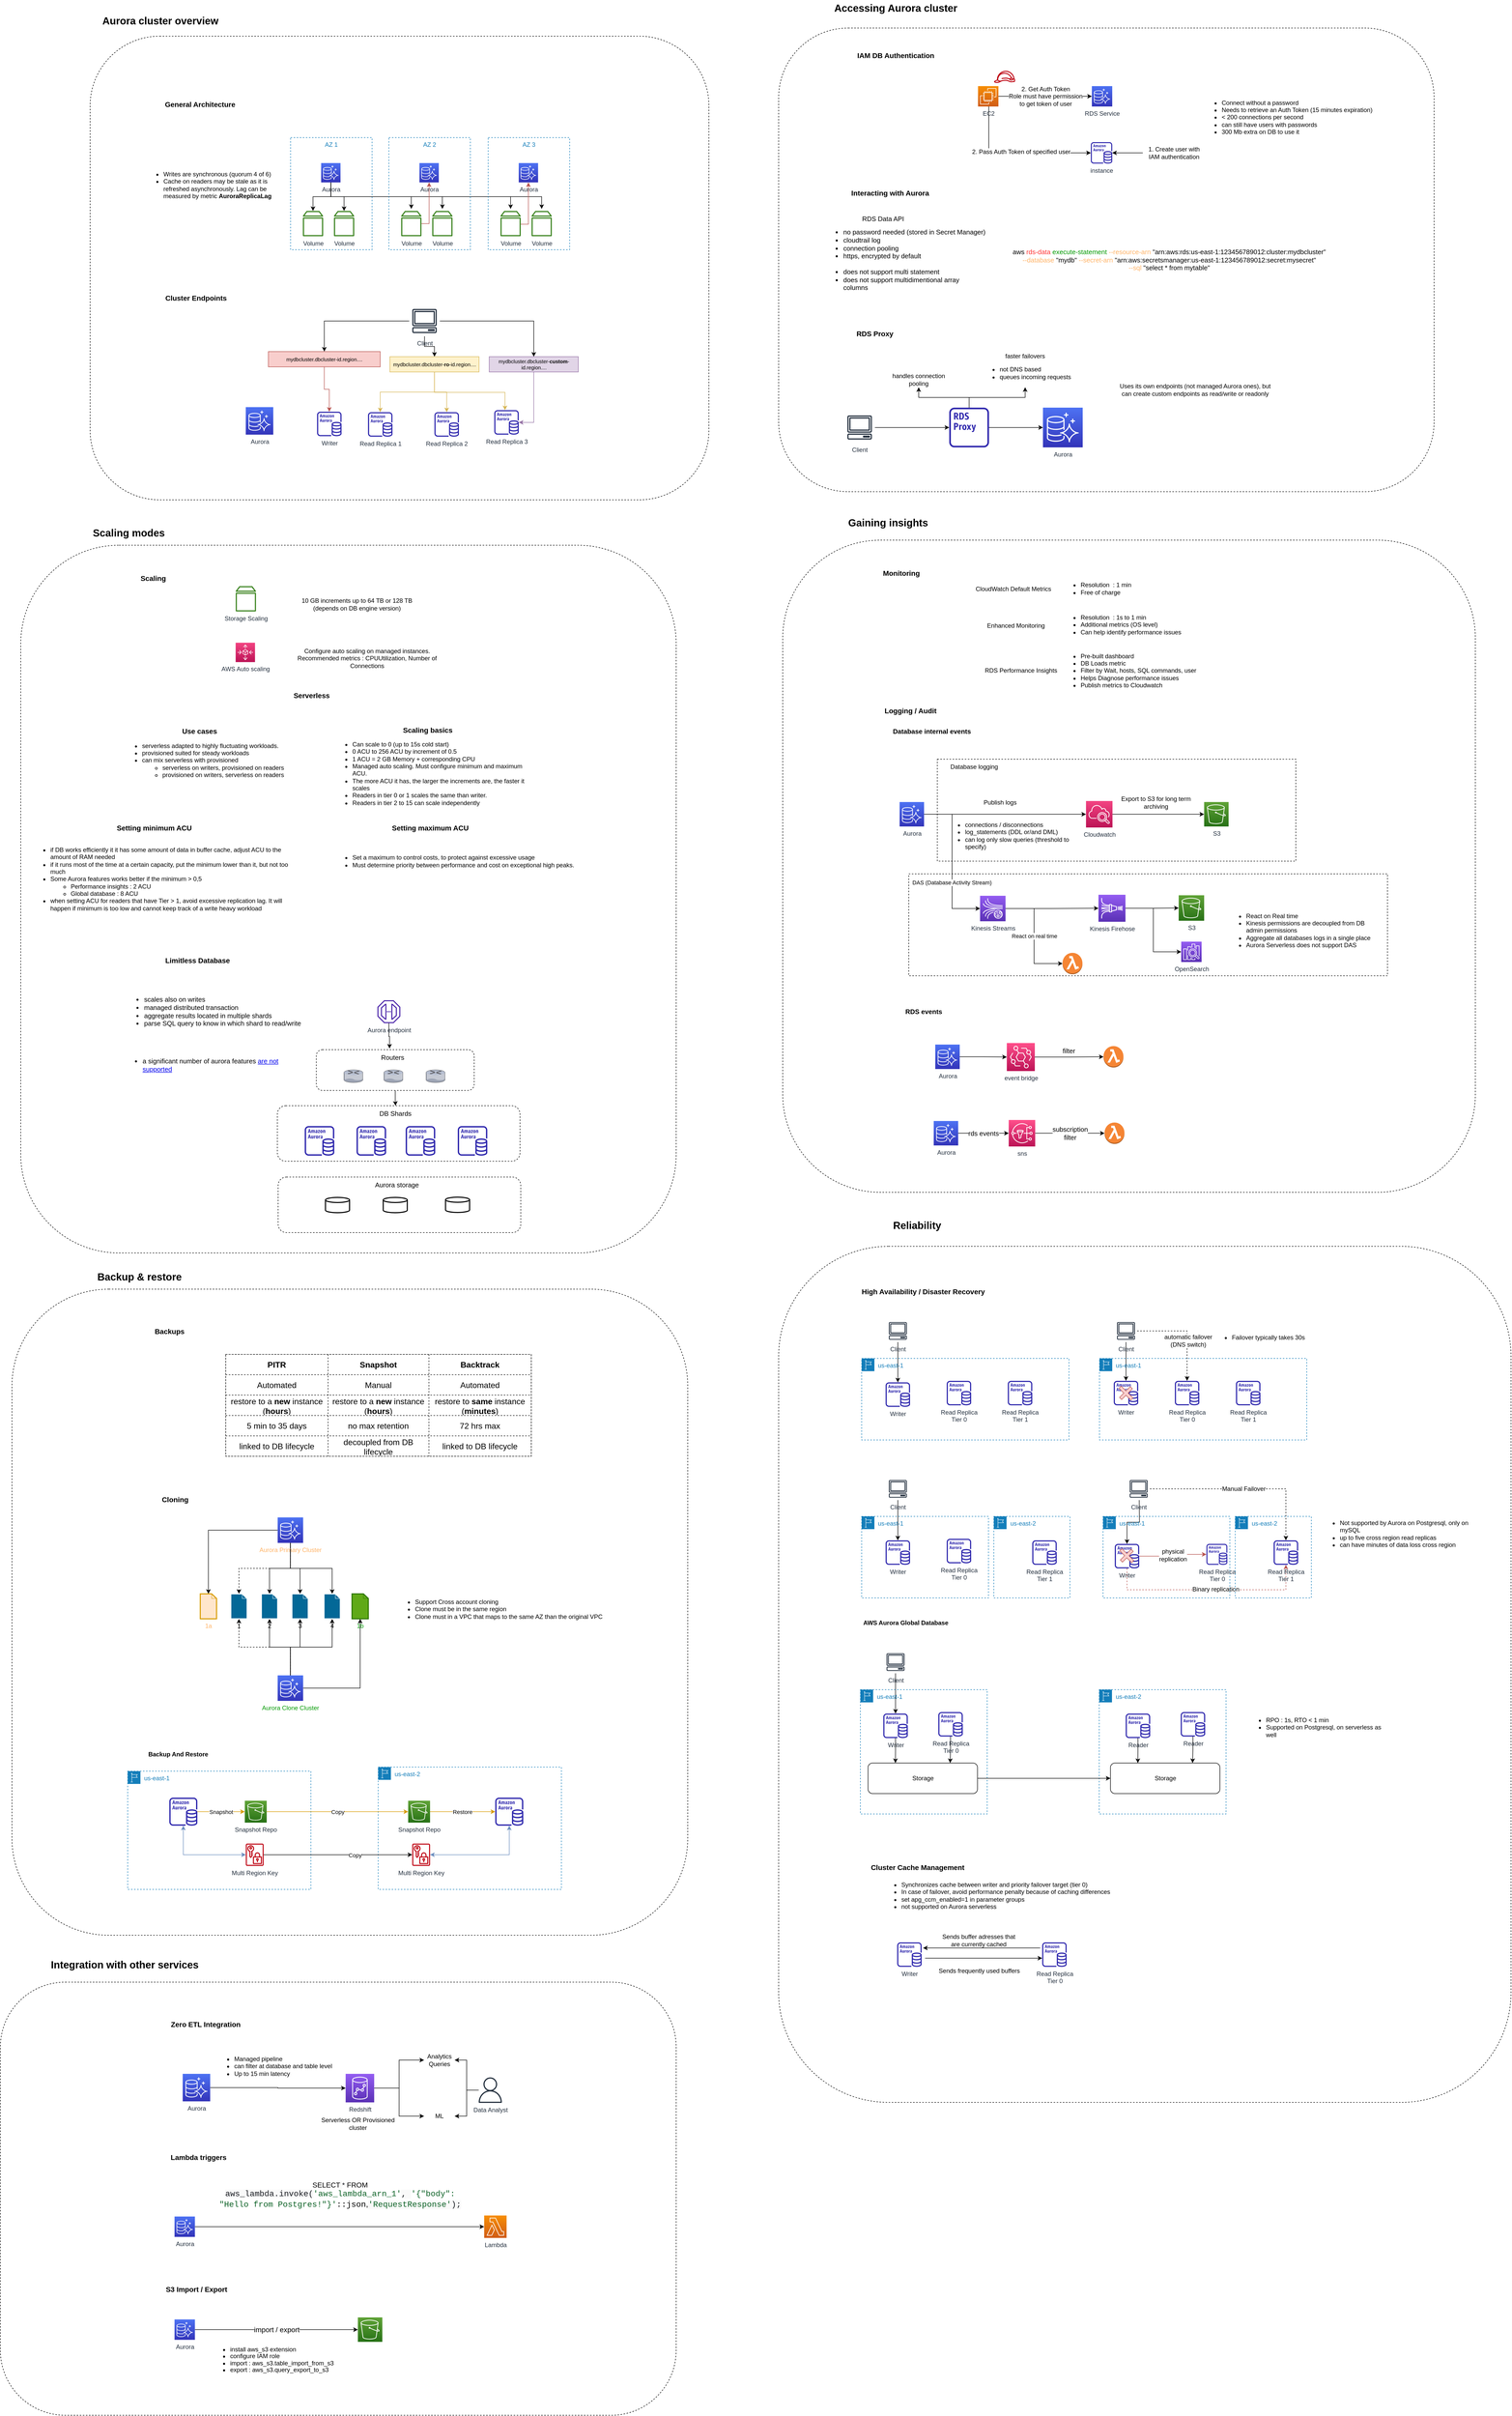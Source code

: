 <mxfile version="20.8.16" type="device"><diagram name="Page-1" id="Q6ml3-hBe_hFO2u9gaih"><mxGraphModel dx="2911" dy="2918" grid="1" gridSize="10" guides="1" tooltips="1" connect="1" arrows="1" fold="1" page="1" pageScale="1" pageWidth="827" pageHeight="1169" math="0" shadow="0"><root><mxCell id="0"/><mxCell id="1" parent="0"/><mxCell id="lUtUu6bvZHFrBesHKLuT-2" value="" style="rounded=1;whiteSpace=wrap;html=1;fillColor=none;dashed=1;" parent="1" vertex="1"><mxGeometry x="482" y="-2185" width="1287" height="910" as="geometry"/></mxCell><mxCell id="lUtUu6bvZHFrBesHKLuT-7" value="" style="rounded=1;whiteSpace=wrap;html=1;fillColor=none;dashed=1;" parent="1" vertex="1"><mxGeometry x="-1046.26" y="1650" width="1327" height="850" as="geometry"/></mxCell><mxCell id="lUtUu6bvZHFrBesHKLuT-3" value="" style="rounded=1;whiteSpace=wrap;html=1;fillColor=none;dashed=1;" parent="1" vertex="1"><mxGeometry x="-1006.26" y="-1170" width="1287" height="1389" as="geometry"/></mxCell><mxCell id="lUtUu6bvZHFrBesHKLuT-1" value="" style="rounded=1;whiteSpace=wrap;html=1;fillColor=none;dashed=1;" parent="1" vertex="1"><mxGeometry x="-870" y="-2169" width="1215" height="910" as="geometry"/></mxCell><mxCell id="2dVnj18pgSdBOUYapdus-58" value="" style="rounded=1;whiteSpace=wrap;html=1;fontFamily=Helvetica;fontSize=13;fontColor=#000000;fillColor=none;dashed=1;" parent="1" vertex="1"><mxGeometry x="-500.88" y="70" width="476.5" height="109" as="geometry"/></mxCell><mxCell id="2dVnj18pgSdBOUYapdus-53" value="" style="edgeStyle=orthogonalEdgeStyle;rounded=0;orthogonalLoop=1;jettySize=auto;html=1;fontFamily=Helvetica;fontSize=13;fontColor=#000000;startArrow=none;startFill=0;" parent="1" source="2dVnj18pgSdBOUYapdus-44" target="2dVnj18pgSdBOUYapdus-51" edge="1"><mxGeometry relative="1" as="geometry"/></mxCell><mxCell id="2dVnj18pgSdBOUYapdus-44" value="" style="rounded=1;whiteSpace=wrap;html=1;fontFamily=Helvetica;fontSize=13;fontColor=#000000;fillColor=none;dashed=1;" parent="1" vertex="1"><mxGeometry x="-425.88" y="-180" width="310" height="80" as="geometry"/></mxCell><mxCell id="7JX_YpENttwIk4AB1Mbf-36" value="" style="rounded=0;whiteSpace=wrap;html=1;fillColor=none;dashed=1;" parent="1" vertex="1"><mxGeometry x="737.5" y="-525" width="940" height="200" as="geometry"/></mxCell><mxCell id="7JX_YpENttwIk4AB1Mbf-1" value="Aurora" style="sketch=0;points=[[0,0,0],[0.25,0,0],[0.5,0,0],[0.75,0,0],[1,0,0],[0,1,0],[0.25,1,0],[0.5,1,0],[0.75,1,0],[1,1,0],[0,0.25,0],[0,0.5,0],[0,0.75,0],[1,0.25,0],[1,0.5,0],[1,0.75,0]];outlineConnect=0;fontColor=#232F3E;gradientColor=#4D72F3;gradientDirection=north;fillColor=#3334B9;strokeColor=#ffffff;dashed=0;verticalLabelPosition=bottom;verticalAlign=top;align=center;html=1;fontSize=12;fontStyle=0;aspect=fixed;shape=mxgraph.aws4.resourceIcon;resIcon=mxgraph.aws4.aurora;" parent="1" vertex="1"><mxGeometry x="1001" y="-1440" width="78" height="78" as="geometry"/></mxCell><mxCell id="7JX_YpENttwIk4AB1Mbf-4" style="edgeStyle=orthogonalEdgeStyle;rounded=0;orthogonalLoop=1;jettySize=auto;html=1;entryX=0;entryY=0.5;entryDx=0;entryDy=0;entryPerimeter=0;" parent="1" source="7JX_YpENttwIk4AB1Mbf-2" target="7JX_YpENttwIk4AB1Mbf-1" edge="1"><mxGeometry relative="1" as="geometry"/></mxCell><mxCell id="7JX_YpENttwIk4AB1Mbf-8" style="edgeStyle=orthogonalEdgeStyle;rounded=0;orthogonalLoop=1;jettySize=auto;html=1;entryX=0.5;entryY=1;entryDx=0;entryDy=0;" parent="1" source="7JX_YpENttwIk4AB1Mbf-2" target="7JX_YpENttwIk4AB1Mbf-7" edge="1"><mxGeometry relative="1" as="geometry"/></mxCell><mxCell id="7JX_YpENttwIk4AB1Mbf-10" style="edgeStyle=orthogonalEdgeStyle;rounded=0;orthogonalLoop=1;jettySize=auto;html=1;" parent="1" source="7JX_YpENttwIk4AB1Mbf-2" target="7JX_YpENttwIk4AB1Mbf-9" edge="1"><mxGeometry relative="1" as="geometry"/></mxCell><mxCell id="7JX_YpENttwIk4AB1Mbf-2" value="" style="sketch=0;outlineConnect=0;fontColor=#232F3E;gradientColor=none;fillColor=#2E27AD;strokeColor=none;dashed=0;verticalLabelPosition=bottom;verticalAlign=top;align=center;html=1;fontSize=12;fontStyle=0;aspect=fixed;pointerEvents=1;shape=mxgraph.aws4.rds_proxy_alt;" parent="1" vertex="1"><mxGeometry x="817" y="-1440" width="78" height="78" as="geometry"/></mxCell><mxCell id="7JX_YpENttwIk4AB1Mbf-6" style="edgeStyle=orthogonalEdgeStyle;rounded=0;orthogonalLoop=1;jettySize=auto;html=1;" parent="1" source="7JX_YpENttwIk4AB1Mbf-5" target="7JX_YpENttwIk4AB1Mbf-2" edge="1"><mxGeometry relative="1" as="geometry"/></mxCell><mxCell id="7JX_YpENttwIk4AB1Mbf-5" value="Client" style="sketch=0;outlineConnect=0;fontColor=#232F3E;gradientColor=none;strokeColor=#232F3E;fillColor=#ffffff;dashed=0;verticalLabelPosition=bottom;verticalAlign=top;align=center;html=1;fontSize=12;fontStyle=0;aspect=fixed;shape=mxgraph.aws4.resourceIcon;resIcon=mxgraph.aws4.client;" parent="1" vertex="1"><mxGeometry x="611" y="-1431" width="60" height="60" as="geometry"/></mxCell><mxCell id="7JX_YpENttwIk4AB1Mbf-7" value="handles connection pooling" style="text;html=1;strokeColor=none;fillColor=none;align=center;verticalAlign=middle;whiteSpace=wrap;rounded=0;" parent="1" vertex="1"><mxGeometry x="697" y="-1510" width="120" height="30" as="geometry"/></mxCell><mxCell id="7JX_YpENttwIk4AB1Mbf-9" value="faster failovers &lt;br&gt;&lt;ul&gt;&lt;li style=&quot;text-align: left;&quot;&gt;not DNS based&lt;/li&gt;&lt;li style=&quot;text-align: left;&quot;&gt;queues incoming requests&lt;br&gt;&lt;/li&gt;&lt;/ul&gt;" style="text;html=1;strokeColor=none;fillColor=none;align=center;verticalAlign=middle;whiteSpace=wrap;rounded=0;" parent="1" vertex="1"><mxGeometry x="831" y="-1550" width="270" height="70" as="geometry"/></mxCell><mxCell id="7JX_YpENttwIk4AB1Mbf-13" style="edgeStyle=orthogonalEdgeStyle;rounded=0;orthogonalLoop=1;jettySize=auto;html=1;entryX=0;entryY=0.5;entryDx=0;entryDy=0;entryPerimeter=0;" parent="1" source="7JX_YpENttwIk4AB1Mbf-11" target="7JX_YpENttwIk4AB1Mbf-12" edge="1"><mxGeometry relative="1" as="geometry"/></mxCell><mxCell id="7JX_YpENttwIk4AB1Mbf-22" style="edgeStyle=orthogonalEdgeStyle;rounded=0;orthogonalLoop=1;jettySize=auto;html=1;entryX=0;entryY=0.5;entryDx=0;entryDy=0;entryPerimeter=0;" parent="1" source="7JX_YpENttwIk4AB1Mbf-11" target="7JX_YpENttwIk4AB1Mbf-21" edge="1"><mxGeometry relative="1" as="geometry"/></mxCell><mxCell id="7JX_YpENttwIk4AB1Mbf-23" value="DAS (Database Activity Stream)" style="edgeLabel;html=1;align=center;verticalAlign=middle;resizable=0;points=[];" parent="7JX_YpENttwIk4AB1Mbf-22" vertex="1" connectable="0"><mxGeometry x="0.277" y="-1" relative="1" as="geometry"><mxPoint as="offset"/></mxGeometry></mxCell><mxCell id="7JX_YpENttwIk4AB1Mbf-11" value="Aurora" style="sketch=0;points=[[0,0,0],[0.25,0,0],[0.5,0,0],[0.75,0,0],[1,0,0],[0,1,0],[0.25,1,0],[0.5,1,0],[0.75,1,0],[1,1,0],[0,0.25,0],[0,0.5,0],[0,0.75,0],[1,0.25,0],[1,0.5,0],[1,0.75,0]];outlineConnect=0;fontColor=#232F3E;gradientColor=#4D72F3;gradientDirection=north;fillColor=#3334B9;strokeColor=#ffffff;dashed=0;verticalLabelPosition=bottom;verticalAlign=top;align=center;html=1;fontSize=12;fontStyle=0;aspect=fixed;shape=mxgraph.aws4.resourceIcon;resIcon=mxgraph.aws4.aurora;" parent="1" vertex="1"><mxGeometry x="719.5" y="-666" width="48" height="48" as="geometry"/></mxCell><mxCell id="7JX_YpENttwIk4AB1Mbf-19" style="edgeStyle=orthogonalEdgeStyle;rounded=0;orthogonalLoop=1;jettySize=auto;html=1;entryX=0;entryY=0.5;entryDx=0;entryDy=0;entryPerimeter=0;" parent="1" source="7JX_YpENttwIk4AB1Mbf-12" target="7JX_YpENttwIk4AB1Mbf-18" edge="1"><mxGeometry relative="1" as="geometry"/></mxCell><mxCell id="7JX_YpENttwIk4AB1Mbf-12" value="Cloudwatch" style="sketch=0;points=[[0,0,0],[0.25,0,0],[0.5,0,0],[0.75,0,0],[1,0,0],[0,1,0],[0.25,1,0],[0.5,1,0],[0.75,1,0],[1,1,0],[0,0.25,0],[0,0.5,0],[0,0.75,0],[1,0.25,0],[1,0.5,0],[1,0.75,0]];points=[[0,0,0],[0.25,0,0],[0.5,0,0],[0.75,0,0],[1,0,0],[0,1,0],[0.25,1,0],[0.5,1,0],[0.75,1,0],[1,1,0],[0,0.25,0],[0,0.5,0],[0,0.75,0],[1,0.25,0],[1,0.5,0],[1,0.75,0]];outlineConnect=0;fontColor=#232F3E;gradientColor=#F34482;gradientDirection=north;fillColor=#BC1356;strokeColor=#ffffff;dashed=0;verticalLabelPosition=bottom;verticalAlign=top;align=center;html=1;fontSize=12;fontStyle=0;aspect=fixed;shape=mxgraph.aws4.resourceIcon;resIcon=mxgraph.aws4.cloudwatch_2;" parent="1" vertex="1"><mxGeometry x="1085.5" y="-668" width="52" height="52" as="geometry"/></mxCell><mxCell id="7JX_YpENttwIk4AB1Mbf-14" value="Publish logs" style="text;html=1;strokeColor=none;fillColor=none;align=center;verticalAlign=middle;whiteSpace=wrap;rounded=0;" parent="1" vertex="1"><mxGeometry x="841.5" y="-680" width="150" height="30" as="geometry"/></mxCell><mxCell id="7JX_YpENttwIk4AB1Mbf-17" value="&lt;ul&gt;&lt;li&gt;connections / disconnections&lt;/li&gt;&lt;li&gt;log_statements (DDL or/and DML)&lt;/li&gt;&lt;li&gt;can log only slow queries (threshold to specify)&lt;/li&gt;&lt;/ul&gt;" style="text;html=1;strokeColor=none;fillColor=none;align=left;verticalAlign=middle;whiteSpace=wrap;rounded=0;" parent="1" vertex="1"><mxGeometry x="805.5" y="-630" width="280" height="60" as="geometry"/></mxCell><mxCell id="7JX_YpENttwIk4AB1Mbf-18" value="S3" style="sketch=0;points=[[0,0,0],[0.25,0,0],[0.5,0,0],[0.75,0,0],[1,0,0],[0,1,0],[0.25,1,0],[0.5,1,0],[0.75,1,0],[1,1,0],[0,0.25,0],[0,0.5,0],[0,0.75,0],[1,0.25,0],[1,0.5,0],[1,0.75,0]];outlineConnect=0;fontColor=#232F3E;gradientColor=#60A337;gradientDirection=north;fillColor=#277116;strokeColor=#ffffff;dashed=0;verticalLabelPosition=bottom;verticalAlign=top;align=center;html=1;fontSize=12;fontStyle=0;aspect=fixed;shape=mxgraph.aws4.resourceIcon;resIcon=mxgraph.aws4.s3;" parent="1" vertex="1"><mxGeometry x="1317.5" y="-666" width="48" height="48" as="geometry"/></mxCell><mxCell id="7JX_YpENttwIk4AB1Mbf-20" value="Export to S3 for long term archiving" style="text;html=1;strokeColor=none;fillColor=none;align=center;verticalAlign=middle;whiteSpace=wrap;rounded=0;" parent="1" vertex="1"><mxGeometry x="1147.5" y="-680" width="150" height="30" as="geometry"/></mxCell><mxCell id="7JX_YpENttwIk4AB1Mbf-25" style="edgeStyle=orthogonalEdgeStyle;rounded=0;orthogonalLoop=1;jettySize=auto;html=1;entryX=0;entryY=0.5;entryDx=0;entryDy=0;entryPerimeter=0;" parent="1" source="7JX_YpENttwIk4AB1Mbf-21" target="7JX_YpENttwIk4AB1Mbf-24" edge="1"><mxGeometry relative="1" as="geometry"/></mxCell><mxCell id="7JX_YpENttwIk4AB1Mbf-27" value="React on real time" style="edgeStyle=orthogonalEdgeStyle;rounded=0;orthogonalLoop=1;jettySize=auto;html=1;entryX=0;entryY=0.5;entryDx=0;entryDy=0;entryPerimeter=0;" parent="1" source="7JX_YpENttwIk4AB1Mbf-21" target="7JX_YpENttwIk4AB1Mbf-26" edge="1"><mxGeometry relative="1" as="geometry"/></mxCell><mxCell id="7JX_YpENttwIk4AB1Mbf-21" value="Kinesis Streams" style="sketch=0;points=[[0,0,0],[0.25,0,0],[0.5,0,0],[0.75,0,0],[1,0,0],[0,1,0],[0.25,1,0],[0.5,1,0],[0.75,1,0],[1,1,0],[0,0.25,0],[0,0.5,0],[0,0.75,0],[1,0.25,0],[1,0.5,0],[1,0.75,0]];outlineConnect=0;fontColor=#232F3E;gradientColor=#945DF2;gradientDirection=north;fillColor=#5A30B5;strokeColor=#ffffff;dashed=0;verticalLabelPosition=bottom;verticalAlign=top;align=center;html=1;fontSize=12;fontStyle=0;aspect=fixed;shape=mxgraph.aws4.resourceIcon;resIcon=mxgraph.aws4.kinesis_data_streams;" parent="1" vertex="1"><mxGeometry x="877.5" y="-482" width="50" height="50" as="geometry"/></mxCell><mxCell id="7JX_YpENttwIk4AB1Mbf-29" style="edgeStyle=orthogonalEdgeStyle;rounded=0;orthogonalLoop=1;jettySize=auto;html=1;entryX=0;entryY=0.5;entryDx=0;entryDy=0;entryPerimeter=0;" parent="1" source="7JX_YpENttwIk4AB1Mbf-24" target="7JX_YpENttwIk4AB1Mbf-28" edge="1"><mxGeometry relative="1" as="geometry"/></mxCell><mxCell id="7JX_YpENttwIk4AB1Mbf-31" style="edgeStyle=orthogonalEdgeStyle;rounded=0;orthogonalLoop=1;jettySize=auto;html=1;entryX=0;entryY=0.5;entryDx=0;entryDy=0;entryPerimeter=0;" parent="1" source="7JX_YpENttwIk4AB1Mbf-24" target="7JX_YpENttwIk4AB1Mbf-30" edge="1"><mxGeometry relative="1" as="geometry"/></mxCell><mxCell id="7JX_YpENttwIk4AB1Mbf-24" value="Kinesis Firehose" style="sketch=0;points=[[0,0,0],[0.25,0,0],[0.5,0,0],[0.75,0,0],[1,0,0],[0,1,0],[0.25,1,0],[0.5,1,0],[0.75,1,0],[1,1,0],[0,0.25,0],[0,0.5,0],[0,0.75,0],[1,0.25,0],[1,0.5,0],[1,0.75,0]];outlineConnect=0;fontColor=#232F3E;gradientColor=#945DF2;gradientDirection=north;fillColor=#5A30B5;strokeColor=#ffffff;dashed=0;verticalLabelPosition=bottom;verticalAlign=top;align=center;html=1;fontSize=12;fontStyle=0;aspect=fixed;shape=mxgraph.aws4.resourceIcon;resIcon=mxgraph.aws4.kinesis_data_firehose;" parent="1" vertex="1"><mxGeometry x="1110" y="-484" width="53" height="53" as="geometry"/></mxCell><mxCell id="7JX_YpENttwIk4AB1Mbf-26" value="" style="outlineConnect=0;dashed=0;verticalLabelPosition=bottom;verticalAlign=top;align=center;html=1;shape=mxgraph.aws3.lambda_function;fillColor=#F58534;gradientColor=none;" parent="1" vertex="1"><mxGeometry x="1039.5" y="-370" width="39" height="42" as="geometry"/></mxCell><mxCell id="7JX_YpENttwIk4AB1Mbf-28" value="S3" style="sketch=0;points=[[0,0,0],[0.25,0,0],[0.5,0,0],[0.75,0,0],[1,0,0],[0,1,0],[0.25,1,0],[0.5,1,0],[0.75,1,0],[1,1,0],[0,0.25,0],[0,0.5,0],[0,0.75,0],[1,0.25,0],[1,0.5,0],[1,0.75,0]];outlineConnect=0;fontColor=#232F3E;gradientColor=#60A337;gradientDirection=north;fillColor=#277116;strokeColor=#ffffff;dashed=0;verticalLabelPosition=bottom;verticalAlign=top;align=center;html=1;fontSize=12;fontStyle=0;aspect=fixed;shape=mxgraph.aws4.resourceIcon;resIcon=mxgraph.aws4.s3;" parent="1" vertex="1"><mxGeometry x="1267.5" y="-483" width="50" height="50" as="geometry"/></mxCell><mxCell id="7JX_YpENttwIk4AB1Mbf-30" value="OpenSearch" style="sketch=0;points=[[0,0,0],[0.25,0,0],[0.5,0,0],[0.75,0,0],[1,0,0],[0,1,0],[0.25,1,0],[0.5,1,0],[0.75,1,0],[1,1,0],[0,0.25,0],[0,0.5,0],[0,0.75,0],[1,0.25,0],[1,0.5,0],[1,0.75,0]];outlineConnect=0;fontColor=#232F3E;gradientColor=#945DF2;gradientDirection=north;fillColor=#5A30B5;strokeColor=#ffffff;dashed=0;verticalLabelPosition=bottom;verticalAlign=top;align=center;html=1;fontSize=12;fontStyle=0;aspect=fixed;shape=mxgraph.aws4.resourceIcon;resIcon=mxgraph.aws4.elasticsearch_service;" parent="1" vertex="1"><mxGeometry x="1272.5" y="-392" width="40" height="40" as="geometry"/></mxCell><mxCell id="7JX_YpENttwIk4AB1Mbf-33" value="&lt;ul&gt;&lt;li&gt;React on Real time&lt;/li&gt;&lt;li&gt;Kinesis permissions are decoupled from DB admin permissions&lt;/li&gt;&lt;li&gt;Aggregate all databases logs in a single place&lt;/li&gt;&lt;li&gt;Aurora Serverless does not support DAS&lt;/li&gt;&lt;/ul&gt;" style="text;html=1;strokeColor=none;fillColor=none;align=left;verticalAlign=middle;whiteSpace=wrap;rounded=0;" parent="1" vertex="1"><mxGeometry x="1357.5" y="-458" width="310" height="88" as="geometry"/></mxCell><mxCell id="7JX_YpENttwIk4AB1Mbf-34" value="" style="rounded=0;whiteSpace=wrap;html=1;fillColor=none;dashed=1;" parent="1" vertex="1"><mxGeometry x="793.5" y="-750" width="704" height="200" as="geometry"/></mxCell><mxCell id="7JX_YpENttwIk4AB1Mbf-35" value="Database logging" style="text;html=1;strokeColor=none;fillColor=none;align=center;verticalAlign=middle;whiteSpace=wrap;rounded=0;" parent="1" vertex="1"><mxGeometry x="793.5" y="-750" width="144" height="30" as="geometry"/></mxCell><mxCell id="7JX_YpENttwIk4AB1Mbf-43" value="" style="shape=table;startSize=0;container=1;collapsible=0;childLayout=tableLayout;fontSize=16;dashed=1;fillColor=none;" parent="1" vertex="1"><mxGeometry x="-603.76" y="418" width="600" height="200" as="geometry"/></mxCell><mxCell id="7JX_YpENttwIk4AB1Mbf-44" value="" style="shape=tableRow;horizontal=0;startSize=0;swimlaneHead=0;swimlaneBody=0;strokeColor=inherit;top=0;left=0;bottom=0;right=0;collapsible=0;dropTarget=0;fillColor=none;points=[[0,0.5],[1,0.5]];portConstraint=eastwest;fontSize=16;dashed=1;" parent="7JX_YpENttwIk4AB1Mbf-43" vertex="1"><mxGeometry width="600" height="40" as="geometry"/></mxCell><mxCell id="7JX_YpENttwIk4AB1Mbf-45" value="&lt;b&gt;PITR&lt;/b&gt;" style="shape=partialRectangle;html=1;whiteSpace=wrap;connectable=0;strokeColor=inherit;overflow=hidden;fillColor=none;top=0;left=0;bottom=0;right=0;pointerEvents=1;fontSize=16;dashed=1;" parent="7JX_YpENttwIk4AB1Mbf-44" vertex="1"><mxGeometry width="201" height="40" as="geometry"><mxRectangle width="201" height="40" as="alternateBounds"/></mxGeometry></mxCell><mxCell id="7JX_YpENttwIk4AB1Mbf-46" value="&lt;b&gt;Snapshot&lt;/b&gt;" style="shape=partialRectangle;html=1;whiteSpace=wrap;connectable=0;strokeColor=inherit;overflow=hidden;fillColor=none;top=0;left=0;bottom=0;right=0;pointerEvents=1;fontSize=16;dashed=1;" parent="7JX_YpENttwIk4AB1Mbf-44" vertex="1"><mxGeometry x="201" width="198" height="40" as="geometry"><mxRectangle width="198" height="40" as="alternateBounds"/></mxGeometry></mxCell><mxCell id="7JX_YpENttwIk4AB1Mbf-47" value="&lt;b&gt;Backtrack&lt;/b&gt;" style="shape=partialRectangle;html=1;whiteSpace=wrap;connectable=0;strokeColor=inherit;overflow=hidden;fillColor=none;top=0;left=0;bottom=0;right=0;pointerEvents=1;fontSize=16;dashed=1;" parent="7JX_YpENttwIk4AB1Mbf-44" vertex="1"><mxGeometry x="399" width="201" height="40" as="geometry"><mxRectangle width="201" height="40" as="alternateBounds"/></mxGeometry></mxCell><mxCell id="7JX_YpENttwIk4AB1Mbf-48" value="" style="shape=tableRow;horizontal=0;startSize=0;swimlaneHead=0;swimlaneBody=0;strokeColor=inherit;top=0;left=0;bottom=0;right=0;collapsible=0;dropTarget=0;fillColor=none;points=[[0,0.5],[1,0.5]];portConstraint=eastwest;fontSize=16;dashed=1;" parent="7JX_YpENttwIk4AB1Mbf-43" vertex="1"><mxGeometry y="40" width="600" height="40" as="geometry"/></mxCell><mxCell id="7JX_YpENttwIk4AB1Mbf-49" value="Automated" style="shape=partialRectangle;html=1;whiteSpace=wrap;connectable=0;strokeColor=inherit;overflow=hidden;fillColor=none;top=0;left=0;bottom=0;right=0;pointerEvents=1;fontSize=16;dashed=1;" parent="7JX_YpENttwIk4AB1Mbf-48" vertex="1"><mxGeometry width="201" height="40" as="geometry"><mxRectangle width="201" height="40" as="alternateBounds"/></mxGeometry></mxCell><mxCell id="7JX_YpENttwIk4AB1Mbf-50" value="Manual" style="shape=partialRectangle;html=1;whiteSpace=wrap;connectable=0;strokeColor=inherit;overflow=hidden;fillColor=none;top=0;left=0;bottom=0;right=0;pointerEvents=1;fontSize=16;dashed=1;" parent="7JX_YpENttwIk4AB1Mbf-48" vertex="1"><mxGeometry x="201" width="198" height="40" as="geometry"><mxRectangle width="198" height="40" as="alternateBounds"/></mxGeometry></mxCell><mxCell id="7JX_YpENttwIk4AB1Mbf-51" value="Automated" style="shape=partialRectangle;html=1;whiteSpace=wrap;connectable=0;strokeColor=inherit;overflow=hidden;fillColor=none;top=0;left=0;bottom=0;right=0;pointerEvents=1;fontSize=16;dashed=1;" parent="7JX_YpENttwIk4AB1Mbf-48" vertex="1"><mxGeometry x="399" width="201" height="40" as="geometry"><mxRectangle width="201" height="40" as="alternateBounds"/></mxGeometry></mxCell><mxCell id="7JX_YpENttwIk4AB1Mbf-52" value="" style="shape=tableRow;horizontal=0;startSize=0;swimlaneHead=0;swimlaneBody=0;strokeColor=inherit;top=0;left=0;bottom=0;right=0;collapsible=0;dropTarget=0;fillColor=none;points=[[0,0.5],[1,0.5]];portConstraint=eastwest;fontSize=16;dashed=1;" parent="7JX_YpENttwIk4AB1Mbf-43" vertex="1"><mxGeometry y="80" width="600" height="40" as="geometry"/></mxCell><mxCell id="7JX_YpENttwIk4AB1Mbf-53" value="restore to a &lt;b&gt;new &lt;/b&gt;instance (&lt;b&gt;hours&lt;/b&gt;)" style="shape=partialRectangle;html=1;whiteSpace=wrap;connectable=0;strokeColor=inherit;overflow=hidden;fillColor=none;top=0;left=0;bottom=0;right=0;pointerEvents=1;fontSize=16;dashed=1;" parent="7JX_YpENttwIk4AB1Mbf-52" vertex="1"><mxGeometry width="201" height="40" as="geometry"><mxRectangle width="201" height="40" as="alternateBounds"/></mxGeometry></mxCell><mxCell id="7JX_YpENttwIk4AB1Mbf-54" value="restore to a &lt;b&gt;new &lt;/b&gt;instance (&lt;b&gt;hours&lt;/b&gt;)" style="shape=partialRectangle;html=1;whiteSpace=wrap;connectable=0;strokeColor=inherit;overflow=hidden;fillColor=none;top=0;left=0;bottom=0;right=0;pointerEvents=1;fontSize=16;dashed=1;" parent="7JX_YpENttwIk4AB1Mbf-52" vertex="1"><mxGeometry x="201" width="198" height="40" as="geometry"><mxRectangle width="198" height="40" as="alternateBounds"/></mxGeometry></mxCell><mxCell id="7JX_YpENttwIk4AB1Mbf-55" value="restore to &lt;b&gt;same &lt;/b&gt;instance (&lt;b&gt;minutes&lt;/b&gt;)" style="shape=partialRectangle;html=1;whiteSpace=wrap;connectable=0;strokeColor=inherit;overflow=hidden;fillColor=none;top=0;left=0;bottom=0;right=0;pointerEvents=1;fontSize=16;dashed=1;" parent="7JX_YpENttwIk4AB1Mbf-52" vertex="1"><mxGeometry x="399" width="201" height="40" as="geometry"><mxRectangle width="201" height="40" as="alternateBounds"/></mxGeometry></mxCell><mxCell id="7JX_YpENttwIk4AB1Mbf-67" style="shape=tableRow;horizontal=0;startSize=0;swimlaneHead=0;swimlaneBody=0;strokeColor=inherit;top=0;left=0;bottom=0;right=0;collapsible=0;dropTarget=0;fillColor=none;points=[[0,0.5],[1,0.5]];portConstraint=eastwest;fontSize=16;dashed=1;" parent="7JX_YpENttwIk4AB1Mbf-43" vertex="1"><mxGeometry y="120" width="600" height="40" as="geometry"/></mxCell><mxCell id="7JX_YpENttwIk4AB1Mbf-68" value="5 min to 35 days" style="shape=partialRectangle;html=1;whiteSpace=wrap;connectable=0;strokeColor=inherit;overflow=hidden;fillColor=none;top=0;left=0;bottom=0;right=0;pointerEvents=1;fontSize=16;dashed=1;" parent="7JX_YpENttwIk4AB1Mbf-67" vertex="1"><mxGeometry width="201" height="40" as="geometry"><mxRectangle width="201" height="40" as="alternateBounds"/></mxGeometry></mxCell><mxCell id="7JX_YpENttwIk4AB1Mbf-69" value="no max retention" style="shape=partialRectangle;html=1;whiteSpace=wrap;connectable=0;strokeColor=inherit;overflow=hidden;fillColor=none;top=0;left=0;bottom=0;right=0;pointerEvents=1;fontSize=16;dashed=1;" parent="7JX_YpENttwIk4AB1Mbf-67" vertex="1"><mxGeometry x="201" width="198" height="40" as="geometry"><mxRectangle width="198" height="40" as="alternateBounds"/></mxGeometry></mxCell><mxCell id="7JX_YpENttwIk4AB1Mbf-70" value="72 hrs max" style="shape=partialRectangle;html=1;whiteSpace=wrap;connectable=0;strokeColor=inherit;overflow=hidden;fillColor=none;top=0;left=0;bottom=0;right=0;pointerEvents=1;fontSize=16;dashed=1;" parent="7JX_YpENttwIk4AB1Mbf-67" vertex="1"><mxGeometry x="399" width="201" height="40" as="geometry"><mxRectangle width="201" height="40" as="alternateBounds"/></mxGeometry></mxCell><mxCell id="7JX_YpENttwIk4AB1Mbf-63" style="shape=tableRow;horizontal=0;startSize=0;swimlaneHead=0;swimlaneBody=0;strokeColor=inherit;top=0;left=0;bottom=0;right=0;collapsible=0;dropTarget=0;fillColor=none;points=[[0,0.5],[1,0.5]];portConstraint=eastwest;fontSize=16;dashed=1;" parent="7JX_YpENttwIk4AB1Mbf-43" vertex="1"><mxGeometry y="160" width="600" height="40" as="geometry"/></mxCell><mxCell id="7JX_YpENttwIk4AB1Mbf-64" value="linked to DB lifecycle" style="shape=partialRectangle;html=1;whiteSpace=wrap;connectable=0;strokeColor=inherit;overflow=hidden;fillColor=none;top=0;left=0;bottom=0;right=0;pointerEvents=1;fontSize=16;dashed=1;" parent="7JX_YpENttwIk4AB1Mbf-63" vertex="1"><mxGeometry width="201" height="40" as="geometry"><mxRectangle width="201" height="40" as="alternateBounds"/></mxGeometry></mxCell><mxCell id="7JX_YpENttwIk4AB1Mbf-65" value="decoupled from DB lifecycle" style="shape=partialRectangle;html=1;whiteSpace=wrap;connectable=0;strokeColor=inherit;overflow=hidden;fillColor=none;top=0;left=0;bottom=0;right=0;pointerEvents=1;fontSize=16;dashed=1;" parent="7JX_YpENttwIk4AB1Mbf-63" vertex="1"><mxGeometry x="201" width="198" height="40" as="geometry"><mxRectangle width="198" height="40" as="alternateBounds"/></mxGeometry></mxCell><mxCell id="7JX_YpENttwIk4AB1Mbf-66" value="linked to DB lifecycle" style="shape=partialRectangle;html=1;whiteSpace=wrap;connectable=0;strokeColor=inherit;overflow=hidden;fillColor=none;top=0;left=0;bottom=0;right=0;pointerEvents=1;fontSize=16;dashed=1;" parent="7JX_YpENttwIk4AB1Mbf-63" vertex="1"><mxGeometry x="399" width="201" height="40" as="geometry"><mxRectangle width="201" height="40" as="alternateBounds"/></mxGeometry></mxCell><mxCell id="7JX_YpENttwIk4AB1Mbf-81" style="edgeStyle=orthogonalEdgeStyle;rounded=0;orthogonalLoop=1;jettySize=auto;html=1;entryX=0.5;entryY=0;entryDx=0;entryDy=0;entryPerimeter=0;fontColor=#009900;" parent="1" source="7JX_YpENttwIk4AB1Mbf-71" target="7JX_YpENttwIk4AB1Mbf-79" edge="1"><mxGeometry relative="1" as="geometry"/></mxCell><mxCell id="7JX_YpENttwIk4AB1Mbf-82" style="edgeStyle=orthogonalEdgeStyle;rounded=0;orthogonalLoop=1;jettySize=auto;html=1;entryX=0.5;entryY=0;entryDx=0;entryDy=0;entryPerimeter=0;fontColor=#009900;" parent="1" source="7JX_YpENttwIk4AB1Mbf-71" target="7JX_YpENttwIk4AB1Mbf-74" edge="1"><mxGeometry relative="1" as="geometry"/></mxCell><mxCell id="7JX_YpENttwIk4AB1Mbf-83" style="edgeStyle=orthogonalEdgeStyle;rounded=0;orthogonalLoop=1;jettySize=auto;html=1;entryX=0.5;entryY=0;entryDx=0;entryDy=0;entryPerimeter=0;fontColor=#009900;" parent="1" source="7JX_YpENttwIk4AB1Mbf-71" target="7JX_YpENttwIk4AB1Mbf-75" edge="1"><mxGeometry relative="1" as="geometry"/></mxCell><mxCell id="7JX_YpENttwIk4AB1Mbf-84" style="edgeStyle=orthogonalEdgeStyle;rounded=0;orthogonalLoop=1;jettySize=auto;html=1;entryX=0.5;entryY=0;entryDx=0;entryDy=0;entryPerimeter=0;fontColor=#009900;exitX=0.5;exitY=1;exitDx=0;exitDy=0;exitPerimeter=0;" parent="1" source="7JX_YpENttwIk4AB1Mbf-71" target="7JX_YpENttwIk4AB1Mbf-76" edge="1"><mxGeometry relative="1" as="geometry"/></mxCell><mxCell id="7JX_YpENttwIk4AB1Mbf-89" style="edgeStyle=orthogonalEdgeStyle;rounded=0;orthogonalLoop=1;jettySize=auto;html=1;entryX=0.5;entryY=0;entryDx=0;entryDy=0;entryPerimeter=0;fontColor=#FFB366;dashed=1;exitX=0.5;exitY=1;exitDx=0;exitDy=0;exitPerimeter=0;" parent="1" source="7JX_YpENttwIk4AB1Mbf-71" target="7JX_YpENttwIk4AB1Mbf-73" edge="1"><mxGeometry relative="1" as="geometry"/></mxCell><mxCell id="7JX_YpENttwIk4AB1Mbf-71" value="&lt;font color=&quot;#ffb366&quot;&gt;Aurora Primary Cluster&lt;/font&gt;" style="sketch=0;points=[[0,0,0],[0.25,0,0],[0.5,0,0],[0.75,0,0],[1,0,0],[0,1,0],[0.25,1,0],[0.5,1,0],[0.75,1,0],[1,1,0],[0,0.25,0],[0,0.5,0],[0,0.75,0],[1,0.25,0],[1,0.5,0],[1,0.75,0]];outlineConnect=0;fontColor=#232F3E;gradientColor=#4D72F3;gradientDirection=north;fillColor=#3334B9;strokeColor=#ffffff;dashed=0;verticalLabelPosition=bottom;verticalAlign=top;align=center;html=1;fontSize=12;fontStyle=0;aspect=fixed;shape=mxgraph.aws4.resourceIcon;resIcon=mxgraph.aws4.aurora;" parent="1" vertex="1"><mxGeometry x="-501.76" y="738" width="50" height="50" as="geometry"/></mxCell><mxCell id="7JX_YpENttwIk4AB1Mbf-85" style="edgeStyle=orthogonalEdgeStyle;rounded=0;orthogonalLoop=1;jettySize=auto;html=1;entryX=0.5;entryY=1;entryDx=0;entryDy=0;entryPerimeter=0;fontColor=#009900;" parent="1" source="7JX_YpENttwIk4AB1Mbf-72" target="7JX_YpENttwIk4AB1Mbf-74" edge="1"><mxGeometry relative="1" as="geometry"/></mxCell><mxCell id="7JX_YpENttwIk4AB1Mbf-86" style="edgeStyle=orthogonalEdgeStyle;rounded=0;orthogonalLoop=1;jettySize=auto;html=1;fontColor=#009900;" parent="1" source="7JX_YpENttwIk4AB1Mbf-72" target="7JX_YpENttwIk4AB1Mbf-75" edge="1"><mxGeometry relative="1" as="geometry"/></mxCell><mxCell id="7JX_YpENttwIk4AB1Mbf-87" style="edgeStyle=orthogonalEdgeStyle;rounded=0;orthogonalLoop=1;jettySize=auto;html=1;entryX=0.5;entryY=1;entryDx=0;entryDy=0;entryPerimeter=0;fontColor=#009900;exitX=0.5;exitY=0;exitDx=0;exitDy=0;exitPerimeter=0;" parent="1" source="7JX_YpENttwIk4AB1Mbf-72" target="7JX_YpENttwIk4AB1Mbf-76" edge="1"><mxGeometry relative="1" as="geometry"/></mxCell><mxCell id="7JX_YpENttwIk4AB1Mbf-88" style="edgeStyle=orthogonalEdgeStyle;rounded=0;orthogonalLoop=1;jettySize=auto;html=1;exitX=1;exitY=0.5;exitDx=0;exitDy=0;exitPerimeter=0;entryX=0.5;entryY=1;entryDx=0;entryDy=0;entryPerimeter=0;fontColor=#009900;" parent="1" source="7JX_YpENttwIk4AB1Mbf-72" target="7JX_YpENttwIk4AB1Mbf-80" edge="1"><mxGeometry relative="1" as="geometry"/></mxCell><mxCell id="7JX_YpENttwIk4AB1Mbf-90" style="edgeStyle=orthogonalEdgeStyle;rounded=0;orthogonalLoop=1;jettySize=auto;html=1;dashed=1;fontColor=#FFB366;exitX=0.5;exitY=0;exitDx=0;exitDy=0;exitPerimeter=0;" parent="1" source="7JX_YpENttwIk4AB1Mbf-72" target="7JX_YpENttwIk4AB1Mbf-73" edge="1"><mxGeometry relative="1" as="geometry"/></mxCell><mxCell id="7JX_YpENttwIk4AB1Mbf-72" value="&lt;font color=&quot;#009900&quot;&gt;Aurora Clone Cluster&lt;/font&gt;" style="sketch=0;points=[[0,0,0],[0.25,0,0],[0.5,0,0],[0.75,0,0],[1,0,0],[0,1,0],[0.25,1,0],[0.5,1,0],[0.75,1,0],[1,1,0],[0,0.25,0],[0,0.5,0],[0,0.75,0],[1,0.25,0],[1,0.5,0],[1,0.75,0]];outlineConnect=0;fontColor=#232F3E;gradientColor=#4D72F3;gradientDirection=north;fillColor=#3334B9;strokeColor=#ffffff;dashed=0;verticalLabelPosition=bottom;verticalAlign=top;align=center;html=1;fontSize=12;fontStyle=0;aspect=fixed;shape=mxgraph.aws4.resourceIcon;resIcon=mxgraph.aws4.aurora;" parent="1" vertex="1"><mxGeometry x="-501.76" y="1048" width="50" height="50" as="geometry"/></mxCell><mxCell id="7JX_YpENttwIk4AB1Mbf-73" value="1" style="shape=mxgraph.cisco.misc.page_icon;html=1;pointerEvents=1;dashed=0;fillColor=#036897;strokeColor=#ffffff;strokeWidth=2;verticalLabelPosition=bottom;verticalAlign=top;align=center;outlineConnect=0;" parent="1" vertex="1"><mxGeometry x="-593.76" y="888" width="32" height="49" as="geometry"/></mxCell><mxCell id="7JX_YpENttwIk4AB1Mbf-74" value="2" style="shape=mxgraph.cisco.misc.page_icon;html=1;pointerEvents=1;dashed=0;fillColor=#036897;strokeColor=#ffffff;strokeWidth=2;verticalLabelPosition=bottom;verticalAlign=top;align=center;outlineConnect=0;" parent="1" vertex="1"><mxGeometry x="-533.76" y="888" width="32" height="49" as="geometry"/></mxCell><mxCell id="7JX_YpENttwIk4AB1Mbf-75" value="3" style="shape=mxgraph.cisco.misc.page_icon;html=1;pointerEvents=1;dashed=0;fillColor=#036897;strokeColor=#ffffff;strokeWidth=2;verticalLabelPosition=bottom;verticalAlign=top;align=center;outlineConnect=0;" parent="1" vertex="1"><mxGeometry x="-473.76" y="888" width="32" height="49" as="geometry"/></mxCell><mxCell id="7JX_YpENttwIk4AB1Mbf-76" value="4" style="shape=mxgraph.cisco.misc.page_icon;html=1;pointerEvents=1;dashed=0;fillColor=#036897;strokeColor=#ffffff;strokeWidth=2;verticalLabelPosition=bottom;verticalAlign=top;align=center;outlineConnect=0;" parent="1" vertex="1"><mxGeometry x="-410.76" y="888" width="32" height="49" as="geometry"/></mxCell><mxCell id="7JX_YpENttwIk4AB1Mbf-78" value="&lt;ul&gt;&lt;li&gt;Support Cross account cloning&lt;/li&gt;&lt;li&gt;Clone must be in the same region&lt;/li&gt;&lt;li&gt;Clone must in a VPC that maps to the same AZ than the original VPC&lt;/li&gt;&lt;/ul&gt;" style="text;html=1;strokeColor=none;fillColor=none;align=left;verticalAlign=middle;whiteSpace=wrap;rounded=0;" parent="1" vertex="1"><mxGeometry x="-273.76" y="888" width="440" height="60" as="geometry"/></mxCell><mxCell id="7JX_YpENttwIk4AB1Mbf-79" value="&lt;font color=&quot;#ffb366&quot;&gt;1a&lt;/font&gt;" style="shape=mxgraph.cisco.misc.page_icon;html=1;pointerEvents=1;dashed=0;fillColor=#ffe6cc;strokeColor=#d79b00;strokeWidth=2;verticalLabelPosition=bottom;verticalAlign=top;align=center;outlineConnect=0;" parent="1" vertex="1"><mxGeometry x="-653.76" y="888" width="32" height="49" as="geometry"/></mxCell><mxCell id="7JX_YpENttwIk4AB1Mbf-80" value="&lt;font color=&quot;#009900&quot;&gt;1b&lt;/font&gt;" style="shape=mxgraph.cisco.misc.page_icon;html=1;pointerEvents=1;dashed=0;fillColor=#60a917;strokeColor=#2D7600;strokeWidth=2;verticalLabelPosition=bottom;verticalAlign=top;align=center;outlineConnect=0;fontColor=#ffffff;" parent="1" vertex="1"><mxGeometry x="-355.76" y="888" width="32" height="49" as="geometry"/></mxCell><mxCell id="7JX_YpENttwIk4AB1Mbf-93" style="edgeStyle=orthogonalEdgeStyle;rounded=0;orthogonalLoop=1;jettySize=auto;html=1;entryX=0;entryY=0.5;entryDx=0;entryDy=0;entryPerimeter=0;fontColor=#FFB366;" parent="1" source="7JX_YpENttwIk4AB1Mbf-91" target="7JX_YpENttwIk4AB1Mbf-92" edge="1"><mxGeometry relative="1" as="geometry"/></mxCell><mxCell id="7JX_YpENttwIk4AB1Mbf-91" value="Aurora" style="sketch=0;points=[[0,0,0],[0.25,0,0],[0.5,0,0],[0.75,0,0],[1,0,0],[0,1,0],[0.25,1,0],[0.5,1,0],[0.75,1,0],[1,1,0],[0,0.25,0],[0,0.5,0],[0,0.75,0],[1,0.25,0],[1,0.5,0],[1,0.75,0]];outlineConnect=0;fontColor=#232F3E;gradientColor=#4D72F3;gradientDirection=north;fillColor=#3334B9;strokeColor=#ffffff;dashed=0;verticalLabelPosition=bottom;verticalAlign=top;align=center;html=1;fontSize=12;fontStyle=0;aspect=fixed;shape=mxgraph.aws4.resourceIcon;resIcon=mxgraph.aws4.aurora;" parent="1" vertex="1"><mxGeometry x="-688.26" y="1830" width="54" height="54" as="geometry"/></mxCell><mxCell id="7JX_YpENttwIk4AB1Mbf-98" style="edgeStyle=orthogonalEdgeStyle;rounded=0;orthogonalLoop=1;jettySize=auto;html=1;entryX=0;entryY=0.5;entryDx=0;entryDy=0;fontColor=#000000;" parent="1" source="7JX_YpENttwIk4AB1Mbf-92" target="7JX_YpENttwIk4AB1Mbf-96" edge="1"><mxGeometry relative="1" as="geometry"/></mxCell><mxCell id="7JX_YpENttwIk4AB1Mbf-99" style="edgeStyle=orthogonalEdgeStyle;rounded=0;orthogonalLoop=1;jettySize=auto;html=1;entryX=0;entryY=0.5;entryDx=0;entryDy=0;fontColor=#000000;" parent="1" source="7JX_YpENttwIk4AB1Mbf-92" target="7JX_YpENttwIk4AB1Mbf-97" edge="1"><mxGeometry relative="1" as="geometry"/></mxCell><mxCell id="7JX_YpENttwIk4AB1Mbf-92" value="Redshift" style="sketch=0;points=[[0,0,0],[0.25,0,0],[0.5,0,0],[0.75,0,0],[1,0,0],[0,1,0],[0.25,1,0],[0.5,1,0],[0.75,1,0],[1,1,0],[0,0.25,0],[0,0.5,0],[0,0.75,0],[1,0.25,0],[1,0.5,0],[1,0.75,0]];outlineConnect=0;fontColor=#232F3E;gradientColor=#945DF2;gradientDirection=north;fillColor=#5A30B5;strokeColor=#ffffff;dashed=0;verticalLabelPosition=bottom;verticalAlign=top;align=center;html=1;fontSize=12;fontStyle=0;aspect=fixed;shape=mxgraph.aws4.resourceIcon;resIcon=mxgraph.aws4.redshift;" parent="1" vertex="1"><mxGeometry x="-368.26" y="1830" width="56" height="56" as="geometry"/></mxCell><mxCell id="7JX_YpENttwIk4AB1Mbf-95" value="&lt;ul&gt;&lt;li&gt;Managed pipeline&lt;/li&gt;&lt;li&gt;can filter at database and table level&lt;/li&gt;&lt;li&gt;Up to 15 min latency&lt;/li&gt;&lt;/ul&gt;" style="text;html=1;strokeColor=none;fillColor=none;align=left;verticalAlign=middle;whiteSpace=wrap;rounded=0;fontColor=#000000;" parent="1" vertex="1"><mxGeometry x="-628.63" y="1800" width="268" height="30" as="geometry"/></mxCell><mxCell id="7JX_YpENttwIk4AB1Mbf-96" value="Analytics Queries" style="text;html=1;strokeColor=none;fillColor=none;align=center;verticalAlign=middle;whiteSpace=wrap;rounded=0;fontColor=#000000;" parent="1" vertex="1"><mxGeometry x="-214.26" y="1788" width="60" height="30" as="geometry"/></mxCell><mxCell id="7JX_YpENttwIk4AB1Mbf-97" value="ML" style="text;html=1;strokeColor=none;fillColor=none;align=center;verticalAlign=middle;whiteSpace=wrap;rounded=0;fontColor=#000000;" parent="1" vertex="1"><mxGeometry x="-214.26" y="1898" width="60" height="30" as="geometry"/></mxCell><mxCell id="7JX_YpENttwIk4AB1Mbf-101" style="edgeStyle=orthogonalEdgeStyle;rounded=0;orthogonalLoop=1;jettySize=auto;html=1;entryX=1;entryY=0.5;entryDx=0;entryDy=0;fontColor=#000000;" parent="1" source="7JX_YpENttwIk4AB1Mbf-100" target="7JX_YpENttwIk4AB1Mbf-96" edge="1"><mxGeometry relative="1" as="geometry"/></mxCell><mxCell id="7JX_YpENttwIk4AB1Mbf-102" style="edgeStyle=orthogonalEdgeStyle;rounded=0;orthogonalLoop=1;jettySize=auto;html=1;entryX=1;entryY=0.5;entryDx=0;entryDy=0;fontColor=#000000;" parent="1" source="7JX_YpENttwIk4AB1Mbf-100" target="7JX_YpENttwIk4AB1Mbf-97" edge="1"><mxGeometry relative="1" as="geometry"/></mxCell><mxCell id="7JX_YpENttwIk4AB1Mbf-100" value="Data Analyst" style="sketch=0;outlineConnect=0;fontColor=#232F3E;gradientColor=none;fillColor=#232F3D;strokeColor=none;dashed=0;verticalLabelPosition=bottom;verticalAlign=top;align=center;html=1;fontSize=12;fontStyle=0;aspect=fixed;pointerEvents=1;shape=mxgraph.aws4.user;" parent="1" vertex="1"><mxGeometry x="-109.26" y="1837" width="50" height="50" as="geometry"/></mxCell><mxCell id="7JX_YpENttwIk4AB1Mbf-103" value="&lt;span style=&quot;text-align: left; background-color: initial;&quot;&gt;Serverless OR Provisioned cluster&lt;/span&gt;" style="text;html=1;strokeColor=none;fillColor=none;align=center;verticalAlign=middle;whiteSpace=wrap;rounded=0;fontColor=#000000;" parent="1" vertex="1"><mxGeometry x="-434.26" y="1912.5" width="180" height="30" as="geometry"/></mxCell><mxCell id="7JX_YpENttwIk4AB1Mbf-106" value="Writer" style="sketch=0;outlineConnect=0;fontColor=#232F3E;gradientColor=none;fillColor=#2E27AD;strokeColor=none;dashed=0;verticalLabelPosition=bottom;verticalAlign=top;align=center;html=1;fontSize=12;fontStyle=0;aspect=fixed;pointerEvents=1;shape=mxgraph.aws4.aurora_instance;" parent="1" vertex="1"><mxGeometry x="-424.38" y="-1432" width="48" height="48" as="geometry"/></mxCell><mxCell id="7JX_YpENttwIk4AB1Mbf-107" value="Read Replica 1" style="sketch=0;outlineConnect=0;fontColor=#232F3E;gradientColor=none;fillColor=#2E27AD;strokeColor=none;dashed=0;verticalLabelPosition=bottom;verticalAlign=top;align=center;html=1;fontSize=12;fontStyle=0;aspect=fixed;pointerEvents=1;shape=mxgraph.aws4.aurora_instance;" parent="1" vertex="1"><mxGeometry x="-324.38" y="-1431" width="48" height="48" as="geometry"/></mxCell><mxCell id="7JX_YpENttwIk4AB1Mbf-108" value="Read Replica 2" style="sketch=0;outlineConnect=0;fontColor=#232F3E;gradientColor=none;fillColor=#2E27AD;strokeColor=none;dashed=0;verticalLabelPosition=bottom;verticalAlign=top;align=center;html=1;fontSize=12;fontStyle=0;aspect=fixed;pointerEvents=1;shape=mxgraph.aws4.aurora_instance;" parent="1" vertex="1"><mxGeometry x="-193.88" y="-1431" width="48" height="48" as="geometry"/></mxCell><mxCell id="7JX_YpENttwIk4AB1Mbf-109" value="Read Replica 3" style="sketch=0;outlineConnect=0;fontColor=#232F3E;gradientColor=none;fillColor=#2E27AD;strokeColor=none;dashed=0;verticalLabelPosition=bottom;verticalAlign=top;align=center;html=1;fontSize=12;fontStyle=0;aspect=fixed;pointerEvents=1;shape=mxgraph.aws4.aurora_instance;" parent="1" vertex="1"><mxGeometry x="-76.38" y="-1435" width="48" height="48" as="geometry"/></mxCell><mxCell id="7JX_YpENttwIk4AB1Mbf-116" style="edgeStyle=orthogonalEdgeStyle;rounded=0;orthogonalLoop=1;jettySize=auto;html=1;entryX=0.5;entryY=0;entryDx=0;entryDy=0;fontColor=#000000;" parent="1" source="7JX_YpENttwIk4AB1Mbf-111" target="7JX_YpENttwIk4AB1Mbf-115" edge="1"><mxGeometry relative="1" as="geometry"/></mxCell><mxCell id="7JX_YpENttwIk4AB1Mbf-118" style="edgeStyle=orthogonalEdgeStyle;rounded=0;orthogonalLoop=1;jettySize=auto;html=1;entryX=0.5;entryY=0;entryDx=0;entryDy=0;fontSize=10;fontColor=#000000;" parent="1" source="7JX_YpENttwIk4AB1Mbf-111" target="7JX_YpENttwIk4AB1Mbf-114" edge="1"><mxGeometry relative="1" as="geometry"/></mxCell><mxCell id="7JX_YpENttwIk4AB1Mbf-123" style="edgeStyle=orthogonalEdgeStyle;rounded=0;orthogonalLoop=1;jettySize=auto;html=1;entryX=0.5;entryY=0;entryDx=0;entryDy=0;fontSize=10;fontColor=#000000;" parent="1" source="7JX_YpENttwIk4AB1Mbf-111" target="7JX_YpENttwIk4AB1Mbf-122" edge="1"><mxGeometry relative="1" as="geometry"/></mxCell><mxCell id="7JX_YpENttwIk4AB1Mbf-111" value="Client" style="sketch=0;outlineConnect=0;fontColor=#232F3E;gradientColor=none;strokeColor=#232F3E;fillColor=#ffffff;dashed=0;verticalLabelPosition=bottom;verticalAlign=top;align=center;html=1;fontSize=12;fontStyle=0;aspect=fixed;shape=mxgraph.aws4.resourceIcon;resIcon=mxgraph.aws4.client;" parent="1" vertex="1"><mxGeometry x="-243.38" y="-1640" width="60" height="60" as="geometry"/></mxCell><mxCell id="7JX_YpENttwIk4AB1Mbf-119" style="edgeStyle=orthogonalEdgeStyle;rounded=0;orthogonalLoop=1;jettySize=auto;html=1;exitX=0.5;exitY=1;exitDx=0;exitDy=0;fontSize=10;fontColor=#000000;fillColor=#fff2cc;strokeColor=#d6b656;" parent="1" source="7JX_YpENttwIk4AB1Mbf-114" target="7JX_YpENttwIk4AB1Mbf-107" edge="1"><mxGeometry relative="1" as="geometry"/></mxCell><mxCell id="7JX_YpENttwIk4AB1Mbf-120" style="edgeStyle=orthogonalEdgeStyle;rounded=0;orthogonalLoop=1;jettySize=auto;html=1;fontSize=10;fontColor=#000000;fillColor=#fff2cc;strokeColor=#d6b656;" parent="1" source="7JX_YpENttwIk4AB1Mbf-114" target="7JX_YpENttwIk4AB1Mbf-108" edge="1"><mxGeometry relative="1" as="geometry"/></mxCell><mxCell id="7JX_YpENttwIk4AB1Mbf-121" style="edgeStyle=orthogonalEdgeStyle;rounded=0;orthogonalLoop=1;jettySize=auto;html=1;fontSize=10;fontColor=#000000;fillColor=#fff2cc;strokeColor=#d6b656;" parent="1" source="7JX_YpENttwIk4AB1Mbf-114" target="7JX_YpENttwIk4AB1Mbf-109" edge="1"><mxGeometry relative="1" as="geometry"><Array as="points"><mxPoint x="-193.38" y="-1470"/><mxPoint x="-55.38" y="-1470"/></Array></mxGeometry></mxCell><mxCell id="7JX_YpENttwIk4AB1Mbf-114" value="mydbcluster.dbcluster-&lt;b style=&quot;font-size: 10px;&quot;&gt;ro&lt;/b&gt;-id.region...." style="text;html=1;strokeColor=#d6b656;fillColor=#fff2cc;align=center;verticalAlign=middle;whiteSpace=wrap;rounded=0;fontSize=10;" parent="1" vertex="1"><mxGeometry x="-281.38" y="-1540" width="175" height="30" as="geometry"/></mxCell><mxCell id="7JX_YpENttwIk4AB1Mbf-117" style="edgeStyle=orthogonalEdgeStyle;rounded=0;orthogonalLoop=1;jettySize=auto;html=1;exitX=0.5;exitY=1;exitDx=0;exitDy=0;fontColor=#000000;fillColor=#f8cecc;strokeColor=#b85450;" parent="1" source="7JX_YpENttwIk4AB1Mbf-115" target="7JX_YpENttwIk4AB1Mbf-106" edge="1"><mxGeometry relative="1" as="geometry"/></mxCell><mxCell id="7JX_YpENttwIk4AB1Mbf-115" value="&lt;font style=&quot;font-size: 10px;&quot;&gt;mydbcluster.dbcluster-id.region....&lt;/font&gt;" style="text;html=1;strokeColor=#b85450;fillColor=#f8cecc;align=center;verticalAlign=middle;whiteSpace=wrap;rounded=0;" parent="1" vertex="1"><mxGeometry x="-520" y="-1550" width="219.62" height="30" as="geometry"/></mxCell><mxCell id="7JX_YpENttwIk4AB1Mbf-125" style="edgeStyle=orthogonalEdgeStyle;rounded=0;orthogonalLoop=1;jettySize=auto;html=1;fontSize=10;fontColor=#000000;fillColor=#e1d5e7;strokeColor=#9673a6;" parent="1" source="7JX_YpENttwIk4AB1Mbf-122" target="7JX_YpENttwIk4AB1Mbf-109" edge="1"><mxGeometry relative="1" as="geometry"><Array as="points"><mxPoint x="1.62" y="-1411"/></Array></mxGeometry></mxCell><mxCell id="7JX_YpENttwIk4AB1Mbf-122" value="mydbcluster.dbcluster-&lt;b&gt;custom&lt;/b&gt;-id.region...." style="text;html=1;strokeColor=#9673a6;fillColor=#e1d5e7;align=center;verticalAlign=middle;whiteSpace=wrap;rounded=0;fontSize=10;" parent="1" vertex="1"><mxGeometry x="-86.38" y="-1540" width="175" height="30" as="geometry"/></mxCell><mxCell id="7JX_YpENttwIk4AB1Mbf-126" value="Aurora" style="sketch=0;points=[[0,0,0],[0.25,0,0],[0.5,0,0],[0.75,0,0],[1,0,0],[0,1,0],[0.25,1,0],[0.5,1,0],[0.75,1,0],[1,1,0],[0,0.25,0],[0,0.5,0],[0,0.75,0],[1,0.25,0],[1,0.5,0],[1,0.75,0]];outlineConnect=0;fontColor=#232F3E;gradientColor=#4D72F3;gradientDirection=north;fillColor=#3334B9;strokeColor=#ffffff;dashed=0;verticalLabelPosition=bottom;verticalAlign=top;align=center;html=1;fontSize=12;fontStyle=0;aspect=fixed;shape=mxgraph.aws4.resourceIcon;resIcon=mxgraph.aws4.aurora;" parent="1" vertex="1"><mxGeometry x="-564.38" y="-1441" width="54" height="54" as="geometry"/></mxCell><mxCell id="7JX_YpENttwIk4AB1Mbf-127" value="Writer" style="sketch=0;outlineConnect=0;fontColor=#232F3E;gradientColor=none;fillColor=#2E27AD;strokeColor=none;dashed=0;verticalLabelPosition=bottom;verticalAlign=top;align=center;html=1;fontSize=12;fontStyle=0;aspect=fixed;pointerEvents=1;shape=mxgraph.aws4.aurora_instance;" parent="1" vertex="1"><mxGeometry x="692" y="473" width="48" height="48" as="geometry"/></mxCell><mxCell id="7JX_YpENttwIk4AB1Mbf-128" value="Read Replica&lt;br&gt;Tier 0" style="sketch=0;outlineConnect=0;fontColor=#232F3E;gradientColor=none;fillColor=#2E27AD;strokeColor=none;dashed=0;verticalLabelPosition=bottom;verticalAlign=top;align=center;html=1;fontSize=12;fontStyle=0;aspect=fixed;pointerEvents=1;shape=mxgraph.aws4.aurora_instance;" parent="1" vertex="1"><mxGeometry x="812" y="470" width="48" height="48" as="geometry"/></mxCell><mxCell id="7JX_YpENttwIk4AB1Mbf-129" value="Read Replica&lt;br&gt;Tier 1" style="sketch=0;outlineConnect=0;fontColor=#232F3E;gradientColor=none;fillColor=#2E27AD;strokeColor=none;dashed=0;verticalLabelPosition=bottom;verticalAlign=top;align=center;html=1;fontSize=12;fontStyle=0;aspect=fixed;pointerEvents=1;shape=mxgraph.aws4.aurora_instance;" parent="1" vertex="1"><mxGeometry x="932" y="470" width="48" height="48" as="geometry"/></mxCell><mxCell id="7JX_YpENttwIk4AB1Mbf-130" value="Writer" style="sketch=0;outlineConnect=0;fontColor=#232F3E;gradientColor=none;fillColor=#2E27AD;strokeColor=none;dashed=0;verticalLabelPosition=bottom;verticalAlign=top;align=center;html=1;fontSize=12;fontStyle=0;aspect=fixed;pointerEvents=1;shape=mxgraph.aws4.aurora_instance;" parent="1" vertex="1"><mxGeometry x="1140" y="470" width="48" height="48" as="geometry"/></mxCell><mxCell id="7JX_YpENttwIk4AB1Mbf-131" value="Read Replica&lt;br&gt;Tier 0" style="sketch=0;outlineConnect=0;fontColor=#232F3E;gradientColor=none;fillColor=#2E27AD;strokeColor=none;dashed=0;verticalLabelPosition=bottom;verticalAlign=top;align=center;html=1;fontSize=12;fontStyle=0;aspect=fixed;pointerEvents=1;shape=mxgraph.aws4.aurora_instance;" parent="1" vertex="1"><mxGeometry x="1260" y="470" width="48" height="48" as="geometry"/></mxCell><mxCell id="7JX_YpENttwIk4AB1Mbf-132" value="Read Replica&lt;br&gt;Tier 1" style="sketch=0;outlineConnect=0;fontColor=#232F3E;gradientColor=none;fillColor=#2E27AD;strokeColor=none;dashed=0;verticalLabelPosition=bottom;verticalAlign=top;align=center;html=1;fontSize=12;fontStyle=0;aspect=fixed;pointerEvents=1;shape=mxgraph.aws4.aurora_instance;" parent="1" vertex="1"><mxGeometry x="1380" y="470" width="48" height="48" as="geometry"/></mxCell><mxCell id="7JX_YpENttwIk4AB1Mbf-133" value="" style="shape=cross;whiteSpace=wrap;html=1;fontSize=10;fillColor=#f8cecc;rotation=45;strokeColor=#b85450;" parent="1" vertex="1"><mxGeometry x="1147.59" y="479.05" width="32.82" height="29.9" as="geometry"/></mxCell><mxCell id="7JX_YpENttwIk4AB1Mbf-136" style="edgeStyle=orthogonalEdgeStyle;rounded=0;orthogonalLoop=1;jettySize=auto;html=1;fontSize=10;fontColor=#000000;" parent="1" source="7JX_YpENttwIk4AB1Mbf-135" target="7JX_YpENttwIk4AB1Mbf-127" edge="1"><mxGeometry relative="1" as="geometry"/></mxCell><mxCell id="7JX_YpENttwIk4AB1Mbf-135" value="Client" style="sketch=0;outlineConnect=0;fontColor=#232F3E;gradientColor=none;strokeColor=#232F3E;fillColor=#ffffff;dashed=0;verticalLabelPosition=bottom;verticalAlign=top;align=center;html=1;fontSize=12;fontStyle=0;aspect=fixed;shape=mxgraph.aws4.resourceIcon;resIcon=mxgraph.aws4.client;" parent="1" vertex="1"><mxGeometry x="694" y="350" width="44" height="44" as="geometry"/></mxCell><mxCell id="7JX_YpENttwIk4AB1Mbf-139" style="edgeStyle=orthogonalEdgeStyle;rounded=0;orthogonalLoop=1;jettySize=auto;html=1;fontSize=10;fontColor=#000000;" parent="1" source="7JX_YpENttwIk4AB1Mbf-138" target="7JX_YpENttwIk4AB1Mbf-130" edge="1"><mxGeometry relative="1" as="geometry"/></mxCell><mxCell id="7JX_YpENttwIk4AB1Mbf-140" style="edgeStyle=orthogonalEdgeStyle;rounded=0;orthogonalLoop=1;jettySize=auto;html=1;fontSize=10;fontColor=#000000;dashed=1;" parent="1" source="7JX_YpENttwIk4AB1Mbf-138" target="7JX_YpENttwIk4AB1Mbf-131" edge="1"><mxGeometry relative="1" as="geometry"/></mxCell><mxCell id="7JX_YpENttwIk4AB1Mbf-151" value="automatic failover&lt;br&gt;(DNS switch)" style="edgeLabel;html=1;align=center;verticalAlign=middle;resizable=0;points=[];fontSize=12;fontColor=#000000;" parent="7JX_YpENttwIk4AB1Mbf-140" vertex="1" connectable="0"><mxGeometry x="0.192" y="2" relative="1" as="geometry"><mxPoint as="offset"/></mxGeometry></mxCell><mxCell id="7JX_YpENttwIk4AB1Mbf-138" value="Client" style="sketch=0;outlineConnect=0;fontColor=#232F3E;gradientColor=none;strokeColor=#232F3E;fillColor=#ffffff;dashed=0;verticalLabelPosition=bottom;verticalAlign=top;align=center;html=1;fontSize=12;fontStyle=0;aspect=fixed;shape=mxgraph.aws4.resourceIcon;resIcon=mxgraph.aws4.client;" parent="1" vertex="1"><mxGeometry x="1142" y="350" width="44" height="44" as="geometry"/></mxCell><mxCell id="7JX_YpENttwIk4AB1Mbf-141" value="&lt;ul&gt;&lt;li&gt;Failover typically takes 30s&lt;/li&gt;&lt;/ul&gt;" style="text;html=1;strokeColor=none;fillColor=none;align=left;verticalAlign=middle;whiteSpace=wrap;rounded=0;fontSize=12;fontColor=#000000;" parent="1" vertex="1"><mxGeometry x="1330" y="370" width="212" height="30" as="geometry"/></mxCell><mxCell id="7JX_YpENttwIk4AB1Mbf-142" value="us-east-1" style="points=[[0,0],[0.25,0],[0.5,0],[0.75,0],[1,0],[1,0.25],[1,0.5],[1,0.75],[1,1],[0.75,1],[0.5,1],[0.25,1],[0,1],[0,0.75],[0,0.5],[0,0.25]];outlineConnect=0;gradientColor=none;html=1;whiteSpace=wrap;fontSize=12;fontStyle=0;container=1;pointerEvents=0;collapsible=0;recursiveResize=0;shape=mxgraph.aws4.group;grIcon=mxgraph.aws4.group_region;strokeColor=#147EBA;fillColor=none;verticalAlign=top;align=left;spacingLeft=30;fontColor=#147EBA;dashed=1;" parent="1" vertex="1"><mxGeometry x="645" y="426" width="407" height="160" as="geometry"/></mxCell><mxCell id="7JX_YpENttwIk4AB1Mbf-143" value="us-east-1" style="points=[[0,0],[0.25,0],[0.5,0],[0.75,0],[1,0],[1,0.25],[1,0.5],[1,0.75],[1,1],[0.75,1],[0.5,1],[0.25,1],[0,1],[0,0.75],[0,0.5],[0,0.25]];outlineConnect=0;gradientColor=none;html=1;whiteSpace=wrap;fontSize=12;fontStyle=0;container=1;pointerEvents=0;collapsible=0;recursiveResize=0;shape=mxgraph.aws4.group;grIcon=mxgraph.aws4.group_region;strokeColor=#147EBA;fillColor=none;verticalAlign=top;align=left;spacingLeft=30;fontColor=#147EBA;dashed=1;" parent="1" vertex="1"><mxGeometry x="1112" y="426" width="407" height="160" as="geometry"/></mxCell><mxCell id="7JX_YpENttwIk4AB1Mbf-144" value="Writer" style="sketch=0;outlineConnect=0;fontColor=#232F3E;gradientColor=none;fillColor=#2E27AD;strokeColor=none;dashed=0;verticalLabelPosition=bottom;verticalAlign=top;align=center;html=1;fontSize=12;fontStyle=0;aspect=fixed;pointerEvents=1;shape=mxgraph.aws4.aurora_instance;" parent="1" vertex="1"><mxGeometry x="692" y="783" width="48" height="48" as="geometry"/></mxCell><mxCell id="7JX_YpENttwIk4AB1Mbf-145" value="Read Replica&lt;br&gt;Tier 0" style="sketch=0;outlineConnect=0;fontColor=#232F3E;gradientColor=none;fillColor=#2E27AD;strokeColor=none;dashed=0;verticalLabelPosition=bottom;verticalAlign=top;align=center;html=1;fontSize=12;fontStyle=0;aspect=fixed;pointerEvents=1;shape=mxgraph.aws4.aurora_instance;" parent="1" vertex="1"><mxGeometry x="812" y="780" width="48" height="48" as="geometry"/></mxCell><mxCell id="7JX_YpENttwIk4AB1Mbf-146" value="Read Replica&lt;br&gt;Tier 1" style="sketch=0;outlineConnect=0;fontColor=#232F3E;gradientColor=none;fillColor=#2E27AD;strokeColor=none;dashed=0;verticalLabelPosition=bottom;verticalAlign=top;align=center;html=1;fontSize=12;fontStyle=0;aspect=fixed;pointerEvents=1;shape=mxgraph.aws4.aurora_instance;" parent="1" vertex="1"><mxGeometry x="980" y="783" width="48" height="48" as="geometry"/></mxCell><mxCell id="7JX_YpENttwIk4AB1Mbf-147" style="edgeStyle=orthogonalEdgeStyle;rounded=0;orthogonalLoop=1;jettySize=auto;html=1;fontSize=10;fontColor=#000000;" parent="1" source="7JX_YpENttwIk4AB1Mbf-148" target="7JX_YpENttwIk4AB1Mbf-144" edge="1"><mxGeometry relative="1" as="geometry"/></mxCell><mxCell id="7JX_YpENttwIk4AB1Mbf-148" value="Client" style="sketch=0;outlineConnect=0;fontColor=#232F3E;gradientColor=none;strokeColor=#232F3E;fillColor=#ffffff;dashed=0;verticalLabelPosition=bottom;verticalAlign=top;align=center;html=1;fontSize=12;fontStyle=0;aspect=fixed;shape=mxgraph.aws4.resourceIcon;resIcon=mxgraph.aws4.client;" parent="1" vertex="1"><mxGeometry x="694" y="660" width="44" height="44" as="geometry"/></mxCell><mxCell id="7JX_YpENttwIk4AB1Mbf-149" value="us-east-1" style="points=[[0,0],[0.25,0],[0.5,0],[0.75,0],[1,0],[1,0.25],[1,0.5],[1,0.75],[1,1],[0.75,1],[0.5,1],[0.25,1],[0,1],[0,0.75],[0,0.5],[0,0.25]];outlineConnect=0;gradientColor=none;html=1;whiteSpace=wrap;fontSize=12;fontStyle=0;container=1;pointerEvents=0;collapsible=0;recursiveResize=0;shape=mxgraph.aws4.group;grIcon=mxgraph.aws4.group_region;strokeColor=#147EBA;fillColor=none;verticalAlign=top;align=left;spacingLeft=30;fontColor=#147EBA;dashed=1;" parent="1" vertex="1"><mxGeometry x="645" y="736" width="249" height="160" as="geometry"/></mxCell><mxCell id="7JX_YpENttwIk4AB1Mbf-150" value="us-east-2" style="points=[[0,0],[0.25,0],[0.5,0],[0.75,0],[1,0],[1,0.25],[1,0.5],[1,0.75],[1,1],[0.75,1],[0.5,1],[0.25,1],[0,1],[0,0.75],[0,0.5],[0,0.25]];outlineConnect=0;gradientColor=none;html=1;whiteSpace=wrap;fontSize=12;fontStyle=0;container=1;pointerEvents=0;collapsible=0;recursiveResize=0;shape=mxgraph.aws4.group;grIcon=mxgraph.aws4.group_region;strokeColor=#147EBA;fillColor=none;verticalAlign=top;align=left;spacingLeft=30;fontColor=#147EBA;dashed=1;" parent="1" vertex="1"><mxGeometry x="904.5" y="736" width="149.5" height="160" as="geometry"/></mxCell><mxCell id="7JX_YpENttwIk4AB1Mbf-161" value="physical &lt;br&gt;replication" style="edgeStyle=orthogonalEdgeStyle;rounded=0;orthogonalLoop=1;jettySize=auto;html=1;fontSize=12;fontColor=#000000;fillColor=#f8cecc;strokeColor=#b85450;" parent="1" source="7JX_YpENttwIk4AB1Mbf-152" target="7JX_YpENttwIk4AB1Mbf-153" edge="1"><mxGeometry relative="1" as="geometry"/></mxCell><mxCell id="7JX_YpENttwIk4AB1Mbf-162" style="edgeStyle=orthogonalEdgeStyle;rounded=0;orthogonalLoop=1;jettySize=auto;html=1;fontSize=12;fontColor=#000000;dashed=1;fillColor=#f8cecc;strokeColor=#b85450;" parent="1" source="7JX_YpENttwIk4AB1Mbf-152" target="7JX_YpENttwIk4AB1Mbf-154" edge="1"><mxGeometry relative="1" as="geometry"><Array as="points"><mxPoint x="1166" y="880"/><mxPoint x="1478" y="880"/></Array></mxGeometry></mxCell><mxCell id="7JX_YpENttwIk4AB1Mbf-164" value="Binary replication" style="edgeLabel;html=1;align=center;verticalAlign=middle;resizable=0;points=[];fontSize=12;fontColor=#000000;" parent="7JX_YpENttwIk4AB1Mbf-162" vertex="1" connectable="0"><mxGeometry x="0.07" y="1" relative="1" as="geometry"><mxPoint as="offset"/></mxGeometry></mxCell><mxCell id="7JX_YpENttwIk4AB1Mbf-152" value="Writer" style="sketch=0;outlineConnect=0;fontColor=#232F3E;gradientColor=none;fillColor=#2E27AD;strokeColor=none;dashed=0;verticalLabelPosition=bottom;verticalAlign=top;align=center;html=1;fontSize=12;fontStyle=0;aspect=fixed;pointerEvents=1;shape=mxgraph.aws4.aurora_instance;" parent="1" vertex="1"><mxGeometry x="1142" y="790" width="48" height="48" as="geometry"/></mxCell><mxCell id="7JX_YpENttwIk4AB1Mbf-154" value="Read Replica&lt;br&gt;Tier 1" style="sketch=0;outlineConnect=0;fontColor=#232F3E;gradientColor=none;fillColor=#2E27AD;strokeColor=none;dashed=0;verticalLabelPosition=bottom;verticalAlign=top;align=center;html=1;fontSize=12;fontStyle=0;aspect=fixed;pointerEvents=1;shape=mxgraph.aws4.aurora_instance;" parent="1" vertex="1"><mxGeometry x="1454" y="783" width="48" height="48" as="geometry"/></mxCell><mxCell id="7JX_YpENttwIk4AB1Mbf-155" style="edgeStyle=orthogonalEdgeStyle;rounded=0;orthogonalLoop=1;jettySize=auto;html=1;fontSize=10;fontColor=#000000;" parent="1" target="7JX_YpENttwIk4AB1Mbf-152" edge="1"><mxGeometry relative="1" as="geometry"><mxPoint x="1190" y="704" as="sourcePoint"/></mxGeometry></mxCell><mxCell id="7JX_YpENttwIk4AB1Mbf-156" value="us-east-1" style="points=[[0,0],[0.25,0],[0.5,0],[0.75,0],[1,0],[1,0.25],[1,0.5],[1,0.75],[1,1],[0.75,1],[0.5,1],[0.25,1],[0,1],[0,0.75],[0,0.5],[0,0.25]];outlineConnect=0;gradientColor=none;html=1;whiteSpace=wrap;fontSize=12;fontStyle=0;container=1;pointerEvents=0;collapsible=0;recursiveResize=0;shape=mxgraph.aws4.group;grIcon=mxgraph.aws4.group_region;strokeColor=#147EBA;fillColor=none;verticalAlign=top;align=left;spacingLeft=30;fontColor=#147EBA;dashed=1;" parent="1" vertex="1"><mxGeometry x="1119" y="736" width="249" height="160" as="geometry"/></mxCell><mxCell id="7JX_YpENttwIk4AB1Mbf-153" value="Read Replica&lt;br&gt;Tier 0" style="sketch=0;outlineConnect=0;fontColor=#232F3E;gradientColor=none;fillColor=#2E27AD;strokeColor=none;dashed=0;verticalLabelPosition=bottom;verticalAlign=top;align=center;html=1;fontSize=12;fontStyle=0;aspect=fixed;pointerEvents=1;shape=mxgraph.aws4.aurora_instance;" parent="7JX_YpENttwIk4AB1Mbf-156" vertex="1"><mxGeometry x="203" y="54" width="41" height="41" as="geometry"/></mxCell><mxCell id="7JX_YpENttwIk4AB1Mbf-157" value="us-east-2" style="points=[[0,0],[0.25,0],[0.5,0],[0.75,0],[1,0],[1,0.25],[1,0.5],[1,0.75],[1,1],[0.75,1],[0.5,1],[0.25,1],[0,1],[0,0.75],[0,0.5],[0,0.25]];outlineConnect=0;gradientColor=none;html=1;whiteSpace=wrap;fontSize=12;fontStyle=0;container=1;pointerEvents=0;collapsible=0;recursiveResize=0;shape=mxgraph.aws4.group;grIcon=mxgraph.aws4.group_region;strokeColor=#147EBA;fillColor=none;verticalAlign=top;align=left;spacingLeft=30;fontColor=#147EBA;dashed=1;" parent="1" vertex="1"><mxGeometry x="1378.5" y="736" width="149.5" height="160" as="geometry"/></mxCell><mxCell id="7JX_YpENttwIk4AB1Mbf-159" value="Manual Failover" style="edgeStyle=orthogonalEdgeStyle;rounded=0;orthogonalLoop=1;jettySize=auto;html=1;dashed=1;fontSize=12;fontColor=#000000;" parent="1" source="7JX_YpENttwIk4AB1Mbf-158" target="7JX_YpENttwIk4AB1Mbf-154" edge="1"><mxGeometry relative="1" as="geometry"/></mxCell><mxCell id="7JX_YpENttwIk4AB1Mbf-158" value="Client" style="sketch=0;outlineConnect=0;fontColor=#232F3E;gradientColor=none;strokeColor=#232F3E;fillColor=#ffffff;dashed=0;verticalLabelPosition=bottom;verticalAlign=top;align=center;html=1;fontSize=12;fontStyle=0;aspect=fixed;shape=mxgraph.aws4.resourceIcon;resIcon=mxgraph.aws4.client;" parent="1" vertex="1"><mxGeometry x="1167" y="660" width="44" height="44" as="geometry"/></mxCell><mxCell id="7JX_YpENttwIk4AB1Mbf-160" value="&lt;ul&gt;&lt;li&gt;Not supported by Aurora on Postgresql, only on mySQL&lt;/li&gt;&lt;li&gt;up to five cross region read replicas&lt;/li&gt;&lt;li&gt;can have minutes of data loss cross region&lt;/li&gt;&lt;/ul&gt;" style="text;html=1;strokeColor=none;fillColor=none;align=left;verticalAlign=middle;whiteSpace=wrap;rounded=0;fontSize=12;fontColor=#000000;" parent="1" vertex="1"><mxGeometry x="1542" y="735" width="314" height="70" as="geometry"/></mxCell><mxCell id="7JX_YpENttwIk4AB1Mbf-165" value="" style="shape=cross;whiteSpace=wrap;html=1;fontSize=10;fillColor=#f8cecc;rotation=45;strokeColor=#b85450;" parent="1" vertex="1"><mxGeometry x="1149.18" y="798.1" width="32.82" height="29.9" as="geometry"/></mxCell><mxCell id="7JX_YpENttwIk4AB1Mbf-196" style="edgeStyle=orthogonalEdgeStyle;rounded=0;orthogonalLoop=1;jettySize=auto;html=1;entryX=0.25;entryY=0;entryDx=0;entryDy=0;fontSize=12;fontColor=#000000;" parent="1" source="7JX_YpENttwIk4AB1Mbf-178" target="7JX_YpENttwIk4AB1Mbf-193" edge="1"><mxGeometry relative="1" as="geometry"/></mxCell><mxCell id="7JX_YpENttwIk4AB1Mbf-178" value="Writer" style="sketch=0;outlineConnect=0;fontColor=#232F3E;gradientColor=none;fillColor=#2E27AD;strokeColor=none;dashed=0;verticalLabelPosition=bottom;verticalAlign=top;align=center;html=1;fontSize=12;fontStyle=0;aspect=fixed;pointerEvents=1;shape=mxgraph.aws4.aurora_instance;" parent="1" vertex="1"><mxGeometry x="687.5" y="1123" width="48" height="48" as="geometry"/></mxCell><mxCell id="7JX_YpENttwIk4AB1Mbf-197" style="edgeStyle=orthogonalEdgeStyle;rounded=0;orthogonalLoop=1;jettySize=auto;html=1;entryX=0.75;entryY=0;entryDx=0;entryDy=0;fontSize=12;fontColor=#000000;" parent="1" source="7JX_YpENttwIk4AB1Mbf-179" target="7JX_YpENttwIk4AB1Mbf-193" edge="1"><mxGeometry relative="1" as="geometry"/></mxCell><mxCell id="7JX_YpENttwIk4AB1Mbf-179" value="Read Replica&lt;br&gt;Tier 0" style="sketch=0;outlineConnect=0;fontColor=#232F3E;gradientColor=none;fillColor=#2E27AD;strokeColor=none;dashed=0;verticalLabelPosition=bottom;verticalAlign=top;align=center;html=1;fontSize=12;fontStyle=0;aspect=fixed;pointerEvents=1;shape=mxgraph.aws4.aurora_instance;" parent="1" vertex="1"><mxGeometry x="795.5" y="1120" width="48" height="48" as="geometry"/></mxCell><mxCell id="7JX_YpENttwIk4AB1Mbf-181" style="edgeStyle=orthogonalEdgeStyle;rounded=0;orthogonalLoop=1;jettySize=auto;html=1;fontSize=10;fontColor=#000000;" parent="1" source="7JX_YpENttwIk4AB1Mbf-182" target="7JX_YpENttwIk4AB1Mbf-178" edge="1"><mxGeometry relative="1" as="geometry"/></mxCell><mxCell id="7JX_YpENttwIk4AB1Mbf-182" value="Client" style="sketch=0;outlineConnect=0;fontColor=#232F3E;gradientColor=none;strokeColor=#232F3E;fillColor=#ffffff;dashed=0;verticalLabelPosition=bottom;verticalAlign=top;align=center;html=1;fontSize=12;fontStyle=0;aspect=fixed;shape=mxgraph.aws4.resourceIcon;resIcon=mxgraph.aws4.client;" parent="1" vertex="1"><mxGeometry x="689.5" y="1000" width="44" height="44" as="geometry"/></mxCell><mxCell id="7JX_YpENttwIk4AB1Mbf-183" value="us-east-1" style="points=[[0,0],[0.25,0],[0.5,0],[0.75,0],[1,0],[1,0.25],[1,0.5],[1,0.75],[1,1],[0.75,1],[0.5,1],[0.25,1],[0,1],[0,0.75],[0,0.5],[0,0.25]];outlineConnect=0;gradientColor=none;html=1;whiteSpace=wrap;fontSize=12;fontStyle=0;container=1;pointerEvents=0;collapsible=0;recursiveResize=0;shape=mxgraph.aws4.group;grIcon=mxgraph.aws4.group_region;strokeColor=#147EBA;fillColor=none;verticalAlign=top;align=left;spacingLeft=30;fontColor=#147EBA;dashed=1;" parent="1" vertex="1"><mxGeometry x="642.5" y="1076" width="249" height="244" as="geometry"/></mxCell><mxCell id="7JX_YpENttwIk4AB1Mbf-193" value="Storage" style="rounded=1;whiteSpace=wrap;html=1;fontSize=12;fontColor=#000000;fillColor=none;" parent="7JX_YpENttwIk4AB1Mbf-183" vertex="1"><mxGeometry x="15" y="144" width="215" height="60" as="geometry"/></mxCell><mxCell id="7JX_YpENttwIk4AB1Mbf-198" style="edgeStyle=orthogonalEdgeStyle;rounded=0;orthogonalLoop=1;jettySize=auto;html=1;entryX=0.25;entryY=0;entryDx=0;entryDy=0;fontSize=12;fontColor=#000000;" parent="1" source="7JX_YpENttwIk4AB1Mbf-185" target="7JX_YpENttwIk4AB1Mbf-194" edge="1"><mxGeometry relative="1" as="geometry"/></mxCell><mxCell id="7JX_YpENttwIk4AB1Mbf-185" value="Reader" style="sketch=0;outlineConnect=0;fontColor=#232F3E;gradientColor=none;fillColor=#2E27AD;strokeColor=none;dashed=0;verticalLabelPosition=bottom;verticalAlign=top;align=center;html=1;fontSize=12;fontStyle=0;aspect=fixed;pointerEvents=1;shape=mxgraph.aws4.aurora_instance;" parent="1" vertex="1"><mxGeometry x="1163.5" y="1123" width="48" height="48" as="geometry"/></mxCell><mxCell id="7JX_YpENttwIk4AB1Mbf-199" style="edgeStyle=orthogonalEdgeStyle;rounded=0;orthogonalLoop=1;jettySize=auto;html=1;entryX=0.75;entryY=0;entryDx=0;entryDy=0;fontSize=12;fontColor=#000000;" parent="1" source="7JX_YpENttwIk4AB1Mbf-186" target="7JX_YpENttwIk4AB1Mbf-194" edge="1"><mxGeometry relative="1" as="geometry"/></mxCell><mxCell id="7JX_YpENttwIk4AB1Mbf-186" value="Reader" style="sketch=0;outlineConnect=0;fontColor=#232F3E;gradientColor=none;fillColor=#2E27AD;strokeColor=none;dashed=0;verticalLabelPosition=bottom;verticalAlign=top;align=center;html=1;fontSize=12;fontStyle=0;aspect=fixed;pointerEvents=1;shape=mxgraph.aws4.aurora_instance;" parent="1" vertex="1"><mxGeometry x="1271.5" y="1120" width="48" height="48" as="geometry"/></mxCell><mxCell id="7JX_YpENttwIk4AB1Mbf-190" value="us-east-2" style="points=[[0,0],[0.25,0],[0.5,0],[0.75,0],[1,0],[1,0.25],[1,0.5],[1,0.75],[1,1],[0.75,1],[0.5,1],[0.25,1],[0,1],[0,0.75],[0,0.5],[0,0.25]];outlineConnect=0;gradientColor=none;html=1;whiteSpace=wrap;fontSize=12;fontStyle=0;container=1;pointerEvents=0;collapsible=0;recursiveResize=0;shape=mxgraph.aws4.group;grIcon=mxgraph.aws4.group_region;strokeColor=#147EBA;fillColor=none;verticalAlign=top;align=left;spacingLeft=30;fontColor=#147EBA;dashed=1;" parent="1" vertex="1"><mxGeometry x="1111.5" y="1076" width="249" height="244" as="geometry"/></mxCell><mxCell id="7JX_YpENttwIk4AB1Mbf-194" value="Storage" style="rounded=1;whiteSpace=wrap;html=1;fontSize=12;fontColor=#000000;fillColor=none;" parent="7JX_YpENttwIk4AB1Mbf-190" vertex="1"><mxGeometry x="22" y="144" width="215" height="60" as="geometry"/></mxCell><mxCell id="7JX_YpENttwIk4AB1Mbf-195" style="edgeStyle=orthogonalEdgeStyle;rounded=0;orthogonalLoop=1;jettySize=auto;html=1;entryX=0;entryY=0.5;entryDx=0;entryDy=0;fontSize=12;fontColor=#000000;" parent="1" source="7JX_YpENttwIk4AB1Mbf-193" target="7JX_YpENttwIk4AB1Mbf-194" edge="1"><mxGeometry relative="1" as="geometry"/></mxCell><mxCell id="7JX_YpENttwIk4AB1Mbf-200" value="&lt;ul&gt;&lt;li&gt;RPO : 1s, RTO &amp;lt; 1 min&lt;/li&gt;&lt;li&gt;Supported on Postgresql, on serverless as well&lt;/li&gt;&lt;/ul&gt;" style="text;html=1;strokeColor=none;fillColor=none;align=left;verticalAlign=middle;whiteSpace=wrap;rounded=0;fontSize=12;fontColor=#000000;" parent="1" vertex="1"><mxGeometry x="1397" y="1120" width="279" height="60" as="geometry"/></mxCell><mxCell id="7JX_YpENttwIk4AB1Mbf-203" style="edgeStyle=orthogonalEdgeStyle;rounded=0;orthogonalLoop=1;jettySize=auto;html=1;entryX=0;entryY=0.5;entryDx=0;entryDy=0;entryPerimeter=0;fontSize=12;fontColor=#000000;" parent="1" source="7JX_YpENttwIk4AB1Mbf-201" target="7JX_YpENttwIk4AB1Mbf-202" edge="1"><mxGeometry relative="1" as="geometry"/></mxCell><mxCell id="7JX_YpENttwIk4AB1Mbf-201" value="Aurora" style="sketch=0;points=[[0,0,0],[0.25,0,0],[0.5,0,0],[0.75,0,0],[1,0,0],[0,1,0],[0.25,1,0],[0.5,1,0],[0.75,1,0],[1,1,0],[0,0.25,0],[0,0.5,0],[0,0.75,0],[1,0.25,0],[1,0.5,0],[1,0.75,0]];outlineConnect=0;fontColor=#232F3E;gradientColor=#4D72F3;gradientDirection=north;fillColor=#3334B9;strokeColor=#ffffff;dashed=0;verticalLabelPosition=bottom;verticalAlign=top;align=center;html=1;fontSize=12;fontStyle=0;aspect=fixed;shape=mxgraph.aws4.resourceIcon;resIcon=mxgraph.aws4.aurora;" parent="1" vertex="1"><mxGeometry x="-704.26" y="2110" width="40" height="40" as="geometry"/></mxCell><mxCell id="7JX_YpENttwIk4AB1Mbf-202" value="Lambda" style="sketch=0;points=[[0,0,0],[0.25,0,0],[0.5,0,0],[0.75,0,0],[1,0,0],[0,1,0],[0.25,1,0],[0.5,1,0],[0.75,1,0],[1,1,0],[0,0.25,0],[0,0.5,0],[0,0.75,0],[1,0.25,0],[1,0.5,0],[1,0.75,0]];outlineConnect=0;fontColor=#232F3E;gradientColor=#F78E04;gradientDirection=north;fillColor=#D05C17;strokeColor=#ffffff;dashed=0;verticalLabelPosition=bottom;verticalAlign=top;align=center;html=1;fontSize=12;fontStyle=0;aspect=fixed;shape=mxgraph.aws4.resourceIcon;resIcon=mxgraph.aws4.lambda;" parent="1" vertex="1"><mxGeometry x="-96.26" y="2108" width="44" height="44" as="geometry"/></mxCell><mxCell id="7JX_YpENttwIk4AB1Mbf-204" value="&lt;font style=&quot;font-size: 14px;&quot;&gt;SELECT&lt;span style=&quot;color: rgb(22, 25, 31); text-align: start; background-color: rgb(249, 249, 249);&quot;&gt; &lt;/span&gt;&lt;span style=&quot;color: rgb(22, 25, 31); text-align: start;&quot; class=&quot;hljs-operator&quot;&gt;*&amp;nbsp;&lt;/span&gt;&lt;span style=&quot;text-align: start;&quot; class=&quot;hljs-keyword&quot;&gt;FROM&lt;/span&gt;&lt;/font&gt;&lt;span style=&quot;color: rgb(22, 25, 31); text-align: start; background-color: rgb(249, 249, 249); font-size: 14px;&quot;&gt;&lt;font style=&quot;font-size: 14px;&quot;&gt; &lt;br&gt;&lt;/font&gt;&lt;font style=&quot;font-size: 16px;&quot; face=&quot;Monaco, Menlo, Consolas, Courier Prime, Courier, Courier New, monospace&quot;&gt;aws_lambda.invoke(&lt;/font&gt;&lt;/span&gt;&lt;span style=&quot;color: rgb(11, 97, 37); font-family: Monaco, Menlo, Consolas, &amp;quot;Courier Prime&amp;quot;, Courier, &amp;quot;Courier New&amp;quot;, monospace; font-size: 16px; text-align: start;&quot; class=&quot;hljs-string&quot;&gt;'aws_lambda_arn_1'&lt;/span&gt;&lt;span style=&quot;color: rgb(22, 25, 31); font-family: Monaco, Menlo, Consolas, &amp;quot;Courier Prime&amp;quot;, Courier, &amp;quot;Courier New&amp;quot;, monospace; font-size: 16px; text-align: start; background-color: rgb(249, 249, 249);&quot;&gt;, &lt;/span&gt;&lt;span style=&quot;color: rgb(11, 97, 37); font-family: Monaco, Menlo, Consolas, &amp;quot;Courier Prime&amp;quot;, Courier, &amp;quot;Courier New&amp;quot;, monospace; font-size: 16px; text-align: start;&quot; class=&quot;hljs-string&quot;&gt;'&lt;/span&gt;&lt;span style=&quot;color: rgb(22, 25, 31); font-family: Monaco, Menlo, Consolas, &amp;quot;Courier Prime&amp;quot;, Courier, &amp;quot;Courier New&amp;quot;, monospace; font-size: 16px; text-align: start;&quot;&gt;&lt;span style=&quot;color: rgb(11, 97, 37);&quot; class=&quot;hljs-string&quot;&gt;{&lt;/span&gt;&lt;/span&gt;&lt;span style=&quot;color: rgb(11, 97, 37); font-family: Monaco, Menlo, Consolas, &amp;quot;Courier Prime&amp;quot;, Courier, &amp;quot;Courier New&amp;quot;, monospace; font-size: 16px; text-align: start;&quot; class=&quot;hljs-string&quot;&gt;&quot;body&quot;: &quot;Hello from Postgres!&quot;}'&lt;/span&gt;&lt;span style=&quot;font-family: Monaco, Menlo, Consolas, &amp;quot;Courier Prime&amp;quot;, Courier, &amp;quot;Courier New&amp;quot;, monospace; font-size: 16px; text-align: start;&quot; class=&quot;hljs-string&quot;&gt;::json&lt;/span&gt;&lt;font style=&quot;font-size: 16px;&quot;&gt;,&lt;/font&gt;&lt;span style=&quot;color: rgb(11, 97, 37); font-family: Monaco, Menlo, Consolas, &amp;quot;Courier Prime&amp;quot;, Courier, &amp;quot;Courier New&amp;quot;, monospace; font-size: 16px; text-align: start; background-color: rgb(249, 249, 249);&quot;&gt;'RequestResponse'&lt;/span&gt;&lt;span style=&quot;color: rgb(22, 25, 31); font-family: Monaco, Menlo, Consolas, &amp;quot;Courier Prime&amp;quot;, Courier, &amp;quot;Courier New&amp;quot;, monospace; font-size: 16px; text-align: start; background-color: rgb(249, 249, 249);&quot;&gt;);&lt;/span&gt;" style="text;html=1;strokeColor=none;fillColor=none;align=center;verticalAlign=middle;whiteSpace=wrap;rounded=0;fontSize=12;fontColor=#000000;" parent="1" vertex="1"><mxGeometry x="-629.01" y="2028" width="500" height="80" as="geometry"/></mxCell><mxCell id="7JX_YpENttwIk4AB1Mbf-207" value="import / export" style="edgeStyle=orthogonalEdgeStyle;rounded=0;orthogonalLoop=1;jettySize=auto;html=1;entryX=0;entryY=0.5;entryDx=0;entryDy=0;entryPerimeter=0;fontFamily=Helvetica;fontSize=14;fontColor=#000000;" parent="1" source="7JX_YpENttwIk4AB1Mbf-205" target="7JX_YpENttwIk4AB1Mbf-206" edge="1"><mxGeometry relative="1" as="geometry"/></mxCell><mxCell id="7JX_YpENttwIk4AB1Mbf-205" value="Aurora" style="sketch=0;points=[[0,0,0],[0.25,0,0],[0.5,0,0],[0.75,0,0],[1,0,0],[0,1,0],[0.25,1,0],[0.5,1,0],[0.75,1,0],[1,1,0],[0,0.25,0],[0,0.5,0],[0,0.75,0],[1,0.25,0],[1,0.5,0],[1,0.75,0]];outlineConnect=0;fontColor=#232F3E;gradientColor=#4D72F3;gradientDirection=north;fillColor=#3334B9;strokeColor=#ffffff;dashed=0;verticalLabelPosition=bottom;verticalAlign=top;align=center;html=1;fontSize=12;fontStyle=0;aspect=fixed;shape=mxgraph.aws4.resourceIcon;resIcon=mxgraph.aws4.aurora;" parent="1" vertex="1"><mxGeometry x="-704.26" y="2312" width="40" height="40" as="geometry"/></mxCell><mxCell id="7JX_YpENttwIk4AB1Mbf-206" value="" style="sketch=0;points=[[0,0,0],[0.25,0,0],[0.5,0,0],[0.75,0,0],[1,0,0],[0,1,0],[0.25,1,0],[0.5,1,0],[0.75,1,0],[1,1,0],[0,0.25,0],[0,0.5,0],[0,0.75,0],[1,0.25,0],[1,0.5,0],[1,0.75,0]];outlineConnect=0;fontColor=#232F3E;gradientColor=#60A337;gradientDirection=north;fillColor=#277116;strokeColor=#ffffff;dashed=0;verticalLabelPosition=bottom;verticalAlign=top;align=center;html=1;fontSize=12;fontStyle=0;aspect=fixed;shape=mxgraph.aws4.resourceIcon;resIcon=mxgraph.aws4.s3;fontFamily=Helvetica;" parent="1" vertex="1"><mxGeometry x="-344.26" y="2308" width="48" height="48" as="geometry"/></mxCell><mxCell id="7JX_YpENttwIk4AB1Mbf-208" value="&lt;ul style=&quot;line-height: 10%;&quot;&gt;&lt;li&gt;&lt;pre style=&quot;line-height: 10%;&quot; class=&quot;programlisting&quot;&gt;&lt;code tabindex=&quot;0&quot; class=&quot;nohighlight hljs&quot;&gt;&lt;font face=&quot;Helvetica&quot;&gt;install aws_s3 extension&lt;/font&gt;&lt;/code&gt;&lt;/pre&gt;&lt;/li&gt;&lt;li&gt;&lt;pre style=&quot;line-height: 10%;&quot; class=&quot;programlisting&quot;&gt;&lt;code tabindex=&quot;0&quot; class=&quot;nohighlight hljs&quot;&gt;&lt;font face=&quot;Helvetica&quot;&gt;configure IAM role&lt;/font&gt;&lt;/code&gt;&lt;/pre&gt;&lt;/li&gt;&lt;li&gt;&lt;pre style=&quot;line-height: 10%;&quot; class=&quot;programlisting&quot;&gt;&lt;code tabindex=&quot;0&quot; class=&quot;nohighlight hljs&quot;&gt;&lt;pre style=&quot;line-height: 10%;&quot; class=&quot;programlisting&quot;&gt;&lt;code tabindex=&quot;0&quot; class=&quot;nohighlight hljs&quot;&gt;&lt;font face=&quot;Helvetica&quot;&gt;import : aws_s3.table_import_from_s3&lt;/font&gt;&lt;/code&gt;&lt;/pre&gt;&lt;/code&gt;&lt;/pre&gt;&lt;/li&gt;&lt;li&gt;&lt;pre style=&quot;line-height: 10%;&quot; class=&quot;programlisting&quot;&gt;&lt;code tabindex=&quot;0&quot; class=&quot;nohighlight hljs&quot;&gt;&lt;font face=&quot;Helvetica&quot;&gt;export : &lt;/font&gt;&lt;/code&gt;&lt;font face=&quot;Helvetica&quot;&gt;aws_s3.query_export_to_s3&lt;/font&gt;&lt;/pre&gt;&lt;/li&gt;&lt;/ul&gt;" style="text;html=1;strokeColor=none;fillColor=none;align=left;verticalAlign=middle;whiteSpace=wrap;rounded=0;fontSize=12;fontFamily=Helvetica;fontColor=#000000;" parent="1" vertex="1"><mxGeometry x="-637.01" y="2356" width="272.75" height="70" as="geometry"/></mxCell><mxCell id="7JX_YpENttwIk4AB1Mbf-209" value="RDS Service" style="sketch=0;points=[[0,0,0],[0.25,0,0],[0.5,0,0],[0.75,0,0],[1,0,0],[0,1,0],[0.25,1,0],[0.5,1,0],[0.75,1,0],[1,1,0],[0,0.25,0],[0,0.5,0],[0,0.75,0],[1,0.25,0],[1,0.5,0],[1,0.75,0]];outlineConnect=0;fontColor=#232F3E;gradientColor=#4D72F3;gradientDirection=north;fillColor=#3334B9;strokeColor=#ffffff;dashed=0;verticalLabelPosition=bottom;verticalAlign=top;align=center;html=1;fontSize=12;fontStyle=0;aspect=fixed;shape=mxgraph.aws4.resourceIcon;resIcon=mxgraph.aws4.aurora;" parent="1" vertex="1"><mxGeometry x="1097" y="-2071" width="40" height="40" as="geometry"/></mxCell><mxCell id="7JX_YpENttwIk4AB1Mbf-210" value="instance" style="sketch=0;outlineConnect=0;fontColor=#232F3E;gradientColor=none;fillColor=#2E27AD;strokeColor=none;dashed=0;verticalLabelPosition=bottom;verticalAlign=top;align=center;html=1;fontSize=12;fontStyle=0;aspect=fixed;pointerEvents=1;shape=mxgraph.aws4.aurora_instance;fontFamily=Helvetica;" parent="1" vertex="1"><mxGeometry x="1095" y="-1961" width="42" height="42" as="geometry"/></mxCell><mxCell id="7JX_YpENttwIk4AB1Mbf-212" value="2. Get Auth Token&lt;br&gt;Role must have permission &lt;br&gt;to get token of user" style="edgeStyle=orthogonalEdgeStyle;rounded=0;orthogonalLoop=1;jettySize=auto;html=1;entryX=0;entryY=0.5;entryDx=0;entryDy=0;entryPerimeter=0;fontFamily=Helvetica;fontSize=12;fontColor=#000000;" parent="1" source="7JX_YpENttwIk4AB1Mbf-211" target="7JX_YpENttwIk4AB1Mbf-209" edge="1"><mxGeometry relative="1" as="geometry"/></mxCell><mxCell id="7JX_YpENttwIk4AB1Mbf-214" style="edgeStyle=orthogonalEdgeStyle;rounded=0;orthogonalLoop=1;jettySize=auto;html=1;fontFamily=Helvetica;fontSize=12;fontColor=#000000;" parent="1" source="7JX_YpENttwIk4AB1Mbf-211" target="7JX_YpENttwIk4AB1Mbf-210" edge="1"><mxGeometry relative="1" as="geometry"><Array as="points"><mxPoint x="894.5" y="-1940"/></Array></mxGeometry></mxCell><mxCell id="7JX_YpENttwIk4AB1Mbf-215" value="2. Pass Auth Token of specified user" style="edgeLabel;html=1;align=center;verticalAlign=middle;resizable=0;points=[];fontSize=12;fontFamily=Helvetica;fontColor=#000000;" parent="7JX_YpENttwIk4AB1Mbf-214" vertex="1" connectable="0"><mxGeometry x="0.058" y="2" relative="1" as="geometry"><mxPoint as="offset"/></mxGeometry></mxCell><mxCell id="7JX_YpENttwIk4AB1Mbf-211" value="EC2" style="sketch=0;points=[[0,0,0],[0.25,0,0],[0.5,0,0],[0.75,0,0],[1,0,0],[0,1,0],[0.25,1,0],[0.5,1,0],[0.75,1,0],[1,1,0],[0,0.25,0],[0,0.5,0],[0,0.75,0],[1,0.25,0],[1,0.5,0],[1,0.75,0]];outlineConnect=0;fontColor=#232F3E;gradientColor=#F78E04;gradientDirection=north;fillColor=#D05C17;strokeColor=#ffffff;dashed=0;verticalLabelPosition=bottom;verticalAlign=top;align=center;html=1;fontSize=12;fontStyle=0;aspect=fixed;shape=mxgraph.aws4.resourceIcon;resIcon=mxgraph.aws4.ec2;fontFamily=Helvetica;" parent="1" vertex="1"><mxGeometry x="873.5" y="-2071" width="40" height="40" as="geometry"/></mxCell><mxCell id="7JX_YpENttwIk4AB1Mbf-213" value="" style="sketch=0;outlineConnect=0;fontColor=#232F3E;gradientColor=none;fillColor=#BF0816;strokeColor=none;dashed=0;verticalLabelPosition=bottom;verticalAlign=top;align=center;html=1;fontSize=12;fontStyle=0;aspect=fixed;pointerEvents=1;shape=mxgraph.aws4.role;fontFamily=Helvetica;" parent="1" vertex="1"><mxGeometry x="904.5" y="-2101" width="42" height="23.69" as="geometry"/></mxCell><mxCell id="7JX_YpENttwIk4AB1Mbf-216" value="&lt;ul&gt;&lt;li&gt;Connect without a password&lt;/li&gt;&lt;li&gt;Needs to retrieve an Auth Token (15 minutes expiration)&lt;/li&gt;&lt;li&gt;&amp;lt; 200 connections per second&lt;/li&gt;&lt;li&gt;can still have users with passwords&lt;/li&gt;&lt;li&gt;300 Mb extra on DB to use it&lt;/li&gt;&lt;/ul&gt;" style="text;html=1;strokeColor=none;fillColor=none;align=left;verticalAlign=middle;whiteSpace=wrap;rounded=0;fontSize=12;fontFamily=Helvetica;fontColor=#000000;" parent="1" vertex="1"><mxGeometry x="1310" y="-2050" width="366" height="80" as="geometry"/></mxCell><mxCell id="7JX_YpENttwIk4AB1Mbf-218" value="AZ 1" style="fillColor=none;strokeColor=#147EBA;dashed=1;verticalAlign=top;fontStyle=0;fontColor=#147EBA;fontFamily=Helvetica;fontSize=12;" parent="1" vertex="1"><mxGeometry x="-476.38" y="-1970" width="160" height="220" as="geometry"/></mxCell><mxCell id="7JX_YpENttwIk4AB1Mbf-221" value="Volume" style="sketch=0;outlineConnect=0;fontColor=#232F3E;gradientColor=none;fillColor=#3F8624;strokeColor=none;dashed=0;verticalLabelPosition=bottom;verticalAlign=top;align=center;html=1;fontSize=12;fontStyle=0;aspect=fixed;pointerEvents=1;shape=mxgraph.aws4.volume;fontFamily=Helvetica;" parent="1" vertex="1"><mxGeometry x="-452.38" y="-1826.32" width="40" height="50.32" as="geometry"/></mxCell><mxCell id="7JX_YpENttwIk4AB1Mbf-236" style="edgeStyle=orthogonalEdgeStyle;rounded=0;orthogonalLoop=1;jettySize=auto;html=1;fontFamily=Helvetica;fontSize=12;fontColor=#000000;startArrow=none;startFill=0;" parent="1" source="7JX_YpENttwIk4AB1Mbf-224" target="7JX_YpENttwIk4AB1Mbf-230" edge="1"><mxGeometry relative="1" as="geometry"/></mxCell><mxCell id="7JX_YpENttwIk4AB1Mbf-237" style="edgeStyle=orthogonalEdgeStyle;rounded=0;orthogonalLoop=1;jettySize=auto;html=1;fontFamily=Helvetica;fontSize=12;fontColor=#000000;startArrow=none;startFill=0;" parent="1" source="7JX_YpENttwIk4AB1Mbf-224" target="7JX_YpENttwIk4AB1Mbf-221" edge="1"><mxGeometry relative="1" as="geometry"/></mxCell><mxCell id="7JX_YpENttwIk4AB1Mbf-244" style="edgeStyle=orthogonalEdgeStyle;rounded=0;orthogonalLoop=1;jettySize=auto;html=1;fontFamily=Helvetica;fontSize=12;fontColor=#000000;startArrow=none;startFill=0;" parent="1" edge="1"><mxGeometry relative="1" as="geometry"><mxPoint x="-397.38" y="-1886" as="sourcePoint"/><mxPoint x="-178.38" y="-1829.991" as="targetPoint"/><Array as="points"><mxPoint x="-397.38" y="-1854"/><mxPoint x="-178.38" y="-1854"/></Array></mxGeometry></mxCell><mxCell id="7JX_YpENttwIk4AB1Mbf-245" style="edgeStyle=orthogonalEdgeStyle;rounded=0;orthogonalLoop=1;jettySize=auto;html=1;fontFamily=Helvetica;fontSize=12;fontColor=#000000;startArrow=none;startFill=0;" parent="1" edge="1"><mxGeometry relative="1" as="geometry"><mxPoint x="-397.38" y="-1886" as="sourcePoint"/><mxPoint x="-239.38" y="-1829.991" as="targetPoint"/><Array as="points"><mxPoint x="-397.38" y="-1854"/><mxPoint x="-239.38" y="-1854"/></Array></mxGeometry></mxCell><mxCell id="7JX_YpENttwIk4AB1Mbf-250" style="edgeStyle=orthogonalEdgeStyle;rounded=0;orthogonalLoop=1;jettySize=auto;html=1;fontFamily=Helvetica;fontSize=12;fontColor=#000000;startArrow=none;startFill=0;" parent="1" edge="1"><mxGeometry relative="1" as="geometry"><mxPoint x="-397.38" y="-1886" as="sourcePoint"/><mxPoint x="-44.38" y="-1829.991" as="targetPoint"/><Array as="points"><mxPoint x="-397.38" y="-1854"/><mxPoint x="-44.38" y="-1854"/></Array></mxGeometry></mxCell><mxCell id="7JX_YpENttwIk4AB1Mbf-251" style="edgeStyle=orthogonalEdgeStyle;rounded=0;orthogonalLoop=1;jettySize=auto;html=1;fontFamily=Helvetica;fontSize=12;fontColor=#000000;startArrow=none;startFill=0;" parent="1" edge="1"><mxGeometry relative="1" as="geometry"><mxPoint x="-397.38" y="-1886" as="sourcePoint"/><mxPoint x="16.62" y="-1829.991" as="targetPoint"/><Array as="points"><mxPoint x="-397.38" y="-1854"/><mxPoint x="16.62" y="-1854"/></Array></mxGeometry></mxCell><mxCell id="7JX_YpENttwIk4AB1Mbf-224" value="Aurora" style="sketch=0;points=[[0,0,0],[0.25,0,0],[0.5,0,0],[0.75,0,0],[1,0,0],[0,1,0],[0.25,1,0],[0.5,1,0],[0.75,1,0],[1,1,0],[0,0.25,0],[0,0.5,0],[0,0.75,0],[1,0.25,0],[1,0.5,0],[1,0.75,0]];outlineConnect=0;fontColor=#232F3E;gradientColor=#4D72F3;gradientDirection=north;fillColor=#3334B9;strokeColor=#ffffff;dashed=0;verticalLabelPosition=bottom;verticalAlign=top;align=center;html=1;fontSize=12;fontStyle=0;aspect=fixed;shape=mxgraph.aws4.resourceIcon;resIcon=mxgraph.aws4.aurora;" parent="1" vertex="1"><mxGeometry x="-416.38" y="-1920" width="38" height="38" as="geometry"/></mxCell><mxCell id="7JX_YpENttwIk4AB1Mbf-230" value="Volume" style="sketch=0;outlineConnect=0;fontColor=#232F3E;gradientColor=none;fillColor=#3F8624;strokeColor=none;dashed=0;verticalLabelPosition=bottom;verticalAlign=top;align=center;html=1;fontSize=12;fontStyle=0;aspect=fixed;pointerEvents=1;shape=mxgraph.aws4.volume;fontFamily=Helvetica;" parent="1" vertex="1"><mxGeometry x="-391.38" y="-1826.32" width="40" height="50.32" as="geometry"/></mxCell><mxCell id="7JX_YpENttwIk4AB1Mbf-238" value="AZ 2" style="fillColor=none;strokeColor=#147EBA;dashed=1;verticalAlign=top;fontStyle=0;fontColor=#147EBA;fontFamily=Helvetica;fontSize=12;" parent="1" vertex="1"><mxGeometry x="-283.38" y="-1970" width="160" height="220" as="geometry"/></mxCell><mxCell id="7JX_YpENttwIk4AB1Mbf-254" style="edgeStyle=orthogonalEdgeStyle;rounded=0;orthogonalLoop=1;jettySize=auto;html=1;entryX=0.5;entryY=1;entryDx=0;entryDy=0;entryPerimeter=0;fontFamily=Helvetica;fontSize=12;fontColor=#000000;startArrow=none;startFill=0;fillColor=#f8cecc;strokeColor=#b85450;" parent="1" source="7JX_YpENttwIk4AB1Mbf-239" target="7JX_YpENttwIk4AB1Mbf-242" edge="1"><mxGeometry relative="1" as="geometry"><Array as="points"><mxPoint x="-204.38" y="-1801"/></Array></mxGeometry></mxCell><mxCell id="7JX_YpENttwIk4AB1Mbf-239" value="Volume" style="sketch=0;outlineConnect=0;fontColor=#232F3E;gradientColor=none;fillColor=#3F8624;strokeColor=none;dashed=0;verticalLabelPosition=bottom;verticalAlign=top;align=center;html=1;fontSize=12;fontStyle=0;aspect=fixed;pointerEvents=1;shape=mxgraph.aws4.volume;fontFamily=Helvetica;" parent="1" vertex="1"><mxGeometry x="-259.38" y="-1826.32" width="40" height="50.32" as="geometry"/></mxCell><mxCell id="7JX_YpENttwIk4AB1Mbf-242" value="Aurora" style="sketch=0;points=[[0,0,0],[0.25,0,0],[0.5,0,0],[0.75,0,0],[1,0,0],[0,1,0],[0.25,1,0],[0.5,1,0],[0.75,1,0],[1,1,0],[0,0.25,0],[0,0.5,0],[0,0.75,0],[1,0.25,0],[1,0.5,0],[1,0.75,0]];outlineConnect=0;fontColor=#232F3E;gradientColor=#4D72F3;gradientDirection=north;fillColor=#3334B9;strokeColor=#ffffff;dashed=0;verticalLabelPosition=bottom;verticalAlign=top;align=center;html=1;fontSize=12;fontStyle=0;aspect=fixed;shape=mxgraph.aws4.resourceIcon;resIcon=mxgraph.aws4.aurora;" parent="1" vertex="1"><mxGeometry x="-223.38" y="-1920" width="38" height="38" as="geometry"/></mxCell><mxCell id="7JX_YpENttwIk4AB1Mbf-243" value="Volume" style="sketch=0;outlineConnect=0;fontColor=#232F3E;gradientColor=none;fillColor=#3F8624;strokeColor=none;dashed=0;verticalLabelPosition=bottom;verticalAlign=top;align=center;html=1;fontSize=12;fontStyle=0;aspect=fixed;pointerEvents=1;shape=mxgraph.aws4.volume;fontFamily=Helvetica;" parent="1" vertex="1"><mxGeometry x="-198.38" y="-1826.32" width="40" height="50.32" as="geometry"/></mxCell><mxCell id="7JX_YpENttwIk4AB1Mbf-246" value="AZ 3" style="fillColor=none;strokeColor=#147EBA;dashed=1;verticalAlign=top;fontStyle=0;fontColor=#147EBA;fontFamily=Helvetica;fontSize=12;" parent="1" vertex="1"><mxGeometry x="-88.38" y="-1970" width="160" height="220" as="geometry"/></mxCell><mxCell id="7JX_YpENttwIk4AB1Mbf-255" style="edgeStyle=orthogonalEdgeStyle;rounded=0;orthogonalLoop=1;jettySize=auto;html=1;entryX=0.5;entryY=1;entryDx=0;entryDy=0;entryPerimeter=0;fontFamily=Helvetica;fontSize=12;fontColor=#000000;startArrow=none;startFill=0;fillColor=#f8cecc;strokeColor=#b85450;" parent="1" source="7JX_YpENttwIk4AB1Mbf-247" target="7JX_YpENttwIk4AB1Mbf-248" edge="1"><mxGeometry relative="1" as="geometry"><Array as="points"><mxPoint x="-9.38" y="-1800"/></Array></mxGeometry></mxCell><mxCell id="7JX_YpENttwIk4AB1Mbf-247" value="Volume" style="sketch=0;outlineConnect=0;fontColor=#232F3E;gradientColor=none;fillColor=#3F8624;strokeColor=none;dashed=0;verticalLabelPosition=bottom;verticalAlign=top;align=center;html=1;fontSize=12;fontStyle=0;aspect=fixed;pointerEvents=1;shape=mxgraph.aws4.volume;fontFamily=Helvetica;" parent="1" vertex="1"><mxGeometry x="-64.38" y="-1826.32" width="40" height="50.32" as="geometry"/></mxCell><mxCell id="7JX_YpENttwIk4AB1Mbf-248" value="Aurora" style="sketch=0;points=[[0,0,0],[0.25,0,0],[0.5,0,0],[0.75,0,0],[1,0,0],[0,1,0],[0.25,1,0],[0.5,1,0],[0.75,1,0],[1,1,0],[0,0.25,0],[0,0.5,0],[0,0.75,0],[1,0.25,0],[1,0.5,0],[1,0.75,0]];outlineConnect=0;fontColor=#232F3E;gradientColor=#4D72F3;gradientDirection=north;fillColor=#3334B9;strokeColor=#ffffff;dashed=0;verticalLabelPosition=bottom;verticalAlign=top;align=center;html=1;fontSize=12;fontStyle=0;aspect=fixed;shape=mxgraph.aws4.resourceIcon;resIcon=mxgraph.aws4.aurora;" parent="1" vertex="1"><mxGeometry x="-28.38" y="-1920" width="38" height="38" as="geometry"/></mxCell><mxCell id="7JX_YpENttwIk4AB1Mbf-249" value="Volume" style="sketch=0;outlineConnect=0;fontColor=#232F3E;gradientColor=none;fillColor=#3F8624;strokeColor=none;dashed=0;verticalLabelPosition=bottom;verticalAlign=top;align=center;html=1;fontSize=12;fontStyle=0;aspect=fixed;pointerEvents=1;shape=mxgraph.aws4.volume;fontFamily=Helvetica;" parent="1" vertex="1"><mxGeometry x="-3.38" y="-1826.32" width="40" height="50.32" as="geometry"/></mxCell><mxCell id="7JX_YpENttwIk4AB1Mbf-252" value="&lt;ul&gt;&lt;li&gt;Writes are synchronous (quorum 4 of 6)&lt;/li&gt;&lt;li&gt;Cache on readers may be stale as it is refreshed asynchronously. Lag can be measured by metric&amp;nbsp;&lt;strong&gt;AuroraReplicaLag&lt;/strong&gt;&lt;/li&gt;&lt;/ul&gt;" style="text;html=1;strokeColor=none;fillColor=none;align=left;verticalAlign=middle;whiteSpace=wrap;rounded=0;fontSize=12;fontFamily=Helvetica;fontColor=#000000;" parent="1" vertex="1"><mxGeometry x="-768.38" y="-1910" width="280" height="65" as="geometry"/></mxCell><mxCell id="7JX_YpENttwIk4AB1Mbf-262" value="AWS Auto scaling" style="sketch=0;points=[[0,0,0],[0.25,0,0],[0.5,0,0],[0.75,0,0],[1,0,0],[0,1,0],[0.25,1,0],[0.5,1,0],[0.75,1,0],[1,1,0],[0,0.25,0],[0,0.5,0],[0,0.75,0],[1,0.25,0],[1,0.5,0],[1,0.75,0]];points=[[0,0,0],[0.25,0,0],[0.5,0,0],[0.75,0,0],[1,0,0],[0,1,0],[0.25,1,0],[0.5,1,0],[0.75,1,0],[1,1,0],[0,0.25,0],[0,0.5,0],[0,0.75,0],[1,0.25,0],[1,0.5,0],[1,0.75,0]];outlineConnect=0;fontColor=#232F3E;gradientColor=#F34482;gradientDirection=north;fillColor=#BC1356;strokeColor=#ffffff;dashed=0;verticalLabelPosition=bottom;verticalAlign=top;align=center;html=1;fontSize=12;fontStyle=0;aspect=fixed;shape=mxgraph.aws4.resourceIcon;resIcon=mxgraph.aws4.autoscaling;fontFamily=Helvetica;" parent="1" vertex="1"><mxGeometry x="-584.25" y="-978.68" width="38" height="38" as="geometry"/></mxCell><mxCell id="7JX_YpENttwIk4AB1Mbf-263" value="Storage Scaling" style="sketch=0;outlineConnect=0;fontColor=#232F3E;gradientColor=none;fillColor=#3F8624;strokeColor=none;dashed=0;verticalLabelPosition=bottom;verticalAlign=top;align=center;html=1;fontSize=12;fontStyle=0;aspect=fixed;pointerEvents=1;shape=mxgraph.aws4.volume;fontFamily=Helvetica;" parent="1" vertex="1"><mxGeometry x="-584.25" y="-1090" width="40" height="50.32" as="geometry"/></mxCell><mxCell id="7JX_YpENttwIk4AB1Mbf-264" value="10 GB increments up to 64 TB or 128 TB (depends on DB engine version)" style="text;html=1;strokeColor=none;fillColor=none;align=center;verticalAlign=middle;whiteSpace=wrap;rounded=0;fontSize=12;fontFamily=Helvetica;fontColor=#000000;" parent="1" vertex="1"><mxGeometry x="-479.25" y="-1068.68" width="266" height="30" as="geometry"/></mxCell><mxCell id="7JX_YpENttwIk4AB1Mbf-265" value="Configure auto scaling on managed instances.&lt;br&gt;Recommended metrics : CPUUtilization, Number of Connections" style="text;html=1;strokeColor=none;fillColor=none;align=center;verticalAlign=middle;whiteSpace=wrap;rounded=0;fontSize=12;fontFamily=Helvetica;fontColor=#000000;" parent="1" vertex="1"><mxGeometry x="-481.25" y="-977.68" width="310" height="60" as="geometry"/></mxCell><mxCell id="7JX_YpENttwIk4AB1Mbf-267" value="&lt;ul&gt;&lt;li style=&quot;&quot;&gt;Can scale to 0 (up to 15s cold start)&lt;/li&gt;&lt;li style=&quot;&quot;&gt;0 ACU to 256 ACU by increment of 0.5&lt;/li&gt;&lt;li style=&quot;&quot;&gt;1 ACU = 2 GB Memory + corresponding CPU&lt;/li&gt;&lt;li style=&quot;&quot;&gt;Managed auto scaling. Must configure minimum and maximum ACU.&lt;/li&gt;&lt;li&gt;The more ACU it has, the larger the increments are, the faster it scales&lt;/li&gt;&lt;li&gt;Readers in tier 0 or 1 scales the same than writer.&lt;/li&gt;&lt;li&gt;Readers in tier 2 to 15 can scale independently&lt;/li&gt;&lt;/ul&gt;" style="text;html=1;strokeColor=none;fillColor=none;align=left;verticalAlign=middle;whiteSpace=wrap;rounded=0;fontSize=12;fontFamily=Helvetica;fontColor=#000000;" parent="1" vertex="1"><mxGeometry x="-397" y="-797" width="380" height="149.68" as="geometry"/></mxCell><mxCell id="7JX_YpENttwIk4AB1Mbf-269" value="&lt;ul&gt;&lt;li&gt;Resolution&amp;nbsp; : 1 min&lt;/li&gt;&lt;li&gt;Free of charge&lt;/li&gt;&lt;/ul&gt;" style="text;html=1;strokeColor=none;fillColor=none;align=left;verticalAlign=middle;whiteSpace=wrap;rounded=0;fontSize=12;fontFamily=Helvetica;fontColor=#000000;" parent="1" vertex="1"><mxGeometry x="1032.5" y="-1100" width="159" height="30" as="geometry"/></mxCell><mxCell id="7JX_YpENttwIk4AB1Mbf-271" value="&lt;ul&gt;&lt;li&gt;Resolution&amp;nbsp; : 1s to 1 min&lt;/li&gt;&lt;li&gt;Additional metrics (OS level)&lt;/li&gt;&lt;li&gt;Can help identify performance issues&lt;/li&gt;&lt;/ul&gt;" style="text;html=1;strokeColor=none;fillColor=none;align=left;verticalAlign=middle;whiteSpace=wrap;rounded=0;fontSize=12;fontFamily=Helvetica;fontColor=#000000;" parent="1" vertex="1"><mxGeometry x="1032.5" y="-1039" width="310" height="50" as="geometry"/></mxCell><mxCell id="7JX_YpENttwIk4AB1Mbf-272" value="CloudWatch Default Metrics" style="text;html=1;strokeColor=none;fillColor=none;align=center;verticalAlign=middle;whiteSpace=wrap;rounded=0;fontSize=12;fontFamily=Helvetica;fontColor=#000000;" parent="1" vertex="1"><mxGeometry x="852.5" y="-1099" width="180" height="30" as="geometry"/></mxCell><mxCell id="7JX_YpENttwIk4AB1Mbf-275" value="Enhanced Monitoring" style="text;html=1;strokeColor=none;fillColor=none;align=center;verticalAlign=middle;whiteSpace=wrap;rounded=0;fontSize=12;fontFamily=Helvetica;fontColor=#000000;" parent="1" vertex="1"><mxGeometry x="872.5" y="-1027" width="150" height="30" as="geometry"/></mxCell><mxCell id="7JX_YpENttwIk4AB1Mbf-276" value="RDS Performance Insights" style="text;html=1;strokeColor=none;fillColor=none;align=center;verticalAlign=middle;whiteSpace=wrap;rounded=0;fontSize=12;fontFamily=Helvetica;fontColor=#000000;" parent="1" vertex="1"><mxGeometry x="882.5" y="-939" width="150" height="30" as="geometry"/></mxCell><mxCell id="7JX_YpENttwIk4AB1Mbf-277" value="&lt;ul&gt;&lt;li&gt;Pre-built dashboard&lt;/li&gt;&lt;li&gt;DB Loads metric&lt;/li&gt;&lt;li&gt;Filter by Wait, hosts, SQL commands, user&lt;/li&gt;&lt;li&gt;Helps Diagnose performance issues&lt;/li&gt;&lt;li&gt;Publish metrics to Cloudwatch&lt;/li&gt;&lt;/ul&gt;" style="text;html=1;strokeColor=none;fillColor=none;align=left;verticalAlign=middle;whiteSpace=wrap;rounded=0;fontSize=12;fontFamily=Helvetica;fontColor=#000000;" parent="1" vertex="1"><mxGeometry x="1032.5" y="-959" width="310" height="70" as="geometry"/></mxCell><mxCell id="7JX_YpENttwIk4AB1Mbf-278" value="General Architecture" style="text;html=1;strokeColor=none;fillColor=none;align=center;verticalAlign=middle;whiteSpace=wrap;rounded=0;fontSize=14;fontFamily=Helvetica;fontColor=#000000;fontStyle=1" parent="1" vertex="1"><mxGeometry x="-744.38" y="-2050" width="180" height="30" as="geometry"/></mxCell><mxCell id="7JX_YpENttwIk4AB1Mbf-279" value="Scaling" style="text;html=1;strokeColor=none;fillColor=none;align=center;verticalAlign=middle;whiteSpace=wrap;rounded=0;fontSize=14;fontFamily=Helvetica;fontColor=#000000;fontStyle=1" parent="1" vertex="1"><mxGeometry x="-850" y="-1120" width="207.5" height="30" as="geometry"/></mxCell><mxCell id="7JX_YpENttwIk4AB1Mbf-280" value="Monitoring" style="text;html=1;strokeColor=none;fillColor=none;align=center;verticalAlign=middle;whiteSpace=wrap;rounded=0;fontSize=14;fontFamily=Helvetica;fontColor=#000000;fontStyle=1" parent="1" vertex="1"><mxGeometry x="632.5" y="-1130" width="180" height="30" as="geometry"/></mxCell><mxCell id="7JX_YpENttwIk4AB1Mbf-281" value="Logging / Audit" style="text;html=1;strokeColor=none;fillColor=none;align=center;verticalAlign=middle;whiteSpace=wrap;rounded=0;fontSize=14;fontFamily=Helvetica;fontColor=#000000;fontStyle=1" parent="1" vertex="1"><mxGeometry x="650.5" y="-860" width="180" height="30" as="geometry"/></mxCell><mxCell id="7JX_YpENttwIk4AB1Mbf-282" value="Backups" style="text;html=1;strokeColor=none;fillColor=none;align=center;verticalAlign=middle;whiteSpace=wrap;rounded=0;fontSize=14;fontFamily=Helvetica;fontColor=#000000;fontStyle=1" parent="1" vertex="1"><mxGeometry x="-803.76" y="358" width="180" height="30" as="geometry"/></mxCell><mxCell id="7JX_YpENttwIk4AB1Mbf-283" value="Cloning" style="text;html=1;strokeColor=none;fillColor=none;align=center;verticalAlign=middle;whiteSpace=wrap;rounded=0;fontSize=14;fontFamily=Helvetica;fontColor=#000000;fontStyle=1" parent="1" vertex="1"><mxGeometry x="-792.76" y="688" width="180" height="30" as="geometry"/></mxCell><mxCell id="7JX_YpENttwIk4AB1Mbf-284" value="Cluster Endpoints" style="text;html=1;strokeColor=none;fillColor=none;align=center;verticalAlign=middle;whiteSpace=wrap;rounded=0;fontSize=14;fontFamily=Helvetica;fontColor=#000000;fontStyle=1" parent="1" vertex="1"><mxGeometry x="-752.38" y="-1670" width="180" height="30" as="geometry"/></mxCell><mxCell id="7JX_YpENttwIk4AB1Mbf-285" value="High Availability / Disaster Recovery" style="text;html=1;strokeColor=none;fillColor=none;align=center;verticalAlign=middle;whiteSpace=wrap;rounded=0;fontSize=14;fontFamily=Helvetica;fontColor=#000000;fontStyle=1" parent="1" vertex="1"><mxGeometry x="596" y="280" width="340" height="30" as="geometry"/></mxCell><mxCell id="7JX_YpENttwIk4AB1Mbf-286" value="IAM DB Authentication" style="text;html=1;strokeColor=none;fillColor=none;align=center;verticalAlign=middle;whiteSpace=wrap;rounded=0;fontSize=14;fontFamily=Helvetica;fontColor=#000000;fontStyle=1" parent="1" vertex="1"><mxGeometry x="622" y="-2146" width="180" height="30" as="geometry"/></mxCell><mxCell id="7JX_YpENttwIk4AB1Mbf-289" value="Zero ETL Integration" style="text;html=1;strokeColor=none;fillColor=none;align=center;verticalAlign=middle;whiteSpace=wrap;rounded=0;fontSize=14;fontFamily=Helvetica;fontColor=#000000;fontStyle=1" parent="1" vertex="1"><mxGeometry x="-733.26" y="1718" width="180" height="30" as="geometry"/></mxCell><mxCell id="7JX_YpENttwIk4AB1Mbf-290" value="Lambda triggers" style="text;html=1;strokeColor=none;fillColor=none;align=center;verticalAlign=middle;whiteSpace=wrap;rounded=0;fontSize=14;fontFamily=Helvetica;fontColor=#000000;fontStyle=1" parent="1" vertex="1"><mxGeometry x="-747.26" y="1979" width="180" height="30" as="geometry"/></mxCell><mxCell id="7JX_YpENttwIk4AB1Mbf-291" value="S3 Import / Export" style="text;html=1;strokeColor=none;fillColor=none;align=center;verticalAlign=middle;whiteSpace=wrap;rounded=0;fontSize=14;fontFamily=Helvetica;fontColor=#000000;fontStyle=1" parent="1" vertex="1"><mxGeometry x="-751.26" y="2238" width="180" height="30" as="geometry"/></mxCell><mxCell id="7JX_YpENttwIk4AB1Mbf-292" value="&amp;nbsp;AWS Aurora Global Database" style="text;html=1;strokeColor=none;fillColor=none;align=center;verticalAlign=middle;whiteSpace=wrap;rounded=0;fontSize=12;fontFamily=Helvetica;fontColor=#000000;fontStyle=1" parent="1" vertex="1"><mxGeometry x="560" y="930" width="340" height="30" as="geometry"/></mxCell><mxCell id="7JX_YpENttwIk4AB1Mbf-293" value="Cluster Cache Management" style="text;html=1;strokeColor=none;fillColor=none;align=center;verticalAlign=middle;whiteSpace=wrap;rounded=0;fontSize=14;fontFamily=Helvetica;fontColor=#000000;fontStyle=1" parent="1" vertex="1"><mxGeometry x="618" y="1410" width="273.5" height="30" as="geometry"/></mxCell><mxCell id="7JX_YpENttwIk4AB1Mbf-294" value="Writer" style="sketch=0;outlineConnect=0;fontColor=#232F3E;gradientColor=none;fillColor=#2E27AD;strokeColor=none;dashed=0;verticalLabelPosition=bottom;verticalAlign=top;align=center;html=1;fontSize=12;fontStyle=0;aspect=fixed;pointerEvents=1;shape=mxgraph.aws4.aurora_instance;" parent="1" vertex="1"><mxGeometry x="714.75" y="1572" width="48" height="48" as="geometry"/></mxCell><mxCell id="7JX_YpENttwIk4AB1Mbf-295" value="Read Replica&lt;br&gt;Tier 0" style="sketch=0;outlineConnect=0;fontColor=#232F3E;gradientColor=none;fillColor=#2E27AD;strokeColor=none;dashed=0;verticalLabelPosition=bottom;verticalAlign=top;align=center;html=1;fontSize=12;fontStyle=0;aspect=fixed;pointerEvents=1;shape=mxgraph.aws4.aurora_instance;" parent="1" vertex="1"><mxGeometry x="999.5" y="1572" width="48" height="48" as="geometry"/></mxCell><mxCell id="7JX_YpENttwIk4AB1Mbf-297" style="edgeStyle=orthogonalEdgeStyle;rounded=0;orthogonalLoop=1;jettySize=auto;html=1;fontFamily=Helvetica;fontSize=12;fontColor=#000000;startArrow=none;startFill=0;" parent="1" edge="1"><mxGeometry relative="1" as="geometry"><mxPoint x="995.5" y="1583" as="sourcePoint"/><mxPoint x="765.5" y="1583" as="targetPoint"/></mxGeometry></mxCell><mxCell id="7JX_YpENttwIk4AB1Mbf-298" value="Sends buffer adresses that are currently cached" style="text;html=1;strokeColor=none;fillColor=none;align=center;verticalAlign=middle;whiteSpace=wrap;rounded=0;fontSize=12;fontFamily=Helvetica;fontColor=#000000;" parent="1" vertex="1"><mxGeometry x="802" y="1553" width="146" height="30" as="geometry"/></mxCell><mxCell id="7JX_YpENttwIk4AB1Mbf-299" style="edgeStyle=orthogonalEdgeStyle;rounded=0;orthogonalLoop=1;jettySize=auto;html=1;fontFamily=Helvetica;fontSize=12;fontColor=#000000;startArrow=classic;startFill=1;endArrow=none;endFill=0;" parent="1" edge="1"><mxGeometry relative="1" as="geometry"><mxPoint x="999.5" y="1603" as="sourcePoint"/><mxPoint x="769.5" y="1603" as="targetPoint"/></mxGeometry></mxCell><mxCell id="7JX_YpENttwIk4AB1Mbf-300" value="Sends frequently used buffers" style="text;html=1;strokeColor=none;fillColor=none;align=center;verticalAlign=middle;whiteSpace=wrap;rounded=0;fontSize=12;fontFamily=Helvetica;fontColor=#000000;" parent="1" vertex="1"><mxGeometry x="785.5" y="1613" width="180" height="30" as="geometry"/></mxCell><mxCell id="7JX_YpENttwIk4AB1Mbf-301" value="&lt;ul&gt;&lt;li&gt;Synchronizes cache between writer and priority failover target (tier 0)&lt;/li&gt;&lt;li&gt;In case of failover, avoid performance penalty because of caching differences&lt;/li&gt;&lt;li&gt;set apg_ccm_enabled=1 in parameter groups&lt;/li&gt;&lt;li&gt;not supported on Aurora serverless&lt;/li&gt;&lt;/ul&gt;" style="text;html=1;strokeColor=none;fillColor=none;align=left;verticalAlign=middle;whiteSpace=wrap;rounded=0;fontSize=12;fontFamily=Helvetica;fontColor=#000000;" parent="1" vertex="1"><mxGeometry x="681" y="1450" width="461" height="60" as="geometry"/></mxCell><mxCell id="DNUVFYnU9td5xvq5z3T5-2" style="edgeStyle=orthogonalEdgeStyle;rounded=0;orthogonalLoop=1;jettySize=auto;html=1;" parent="1" source="DNUVFYnU9td5xvq5z3T5-1" target="7JX_YpENttwIk4AB1Mbf-210" edge="1"><mxGeometry relative="1" as="geometry"/></mxCell><mxCell id="DNUVFYnU9td5xvq5z3T5-1" value="1. Create user with IAM authentication" style="text;html=1;strokeColor=none;fillColor=none;align=center;verticalAlign=middle;whiteSpace=wrap;rounded=0;" parent="1" vertex="1"><mxGeometry x="1197" y="-1955" width="123" height="30" as="geometry"/></mxCell><mxCell id="AVcvdGrbrXcA9Ad8-uWb-1" value="RDS Proxy" style="text;html=1;strokeColor=none;fillColor=none;align=center;verticalAlign=middle;whiteSpace=wrap;rounded=0;fontSize=14;fontFamily=Helvetica;fontColor=#000000;fontStyle=1" parent="1" vertex="1"><mxGeometry x="618.75" y="-1600" width="103.5" height="30" as="geometry"/></mxCell><mxCell id="p8NZ6zAE3w-yG8ZpCVFg-1" value="Serverless" style="text;html=1;strokeColor=none;fillColor=none;align=center;verticalAlign=middle;whiteSpace=wrap;rounded=0;fontSize=14;fontFamily=Helvetica;fontColor=#000000;fontStyle=1" parent="1" vertex="1"><mxGeometry x="-525" y="-890" width="180" height="30" as="geometry"/></mxCell><mxCell id="p8NZ6zAE3w-yG8ZpCVFg-2" value="&lt;ul&gt;&lt;li style=&quot;&quot;&gt;serverless adapted to highly fluctuating workloads.&lt;/li&gt;&lt;li style=&quot;&quot;&gt;provisioned suited for steady workloads&lt;/li&gt;&lt;li style=&quot;&quot;&gt;can mix serverless with provisioned&lt;/li&gt;&lt;ul&gt;&lt;li style=&quot;&quot;&gt;serverless on writers, provisioned on readers&lt;/li&gt;&lt;li style=&quot;&quot;&gt;provisioned on writers, serverless on readers&lt;/li&gt;&lt;/ul&gt;&lt;/ul&gt;" style="text;html=1;strokeColor=none;fillColor=none;align=left;verticalAlign=middle;whiteSpace=wrap;rounded=0;fontSize=12;fontFamily=Helvetica;fontColor=#000000;" parent="1" vertex="1"><mxGeometry x="-810" y="-802.68" width="380" height="110" as="geometry"/></mxCell><mxCell id="p8NZ6zAE3w-yG8ZpCVFg-4" value="&lt;ul&gt;&lt;li style=&quot;&quot;&gt;if DB works efficiently it it has some amount of data in buffer cache, adjust ACU to the amount of RAM needed&lt;/li&gt;&lt;li style=&quot;&quot;&gt;if it runs most of the time at a certain capacity, put the minimum lower than it, but not too much&lt;/li&gt;&lt;li style=&quot;&quot;&gt;Some Aurora features works better if the minimum &amp;gt; 0,5&lt;/li&gt;&lt;ul&gt;&lt;li style=&quot;&quot;&gt;Performance insights : 2 ACU&lt;/li&gt;&lt;li style=&quot;&quot;&gt;Global database : 8 ACU&lt;/li&gt;&lt;/ul&gt;&lt;li&gt;when setting ACU for readers that have Tier &amp;gt; 1, avoid excessive replication lag. It will happen if minimum is too low and cannot keep track of a write heavy workload&lt;/li&gt;&lt;/ul&gt;" style="text;html=1;strokeColor=none;fillColor=none;align=left;verticalAlign=middle;whiteSpace=wrap;rounded=0;fontSize=12;fontFamily=Helvetica;fontColor=#000000;" parent="1" vertex="1"><mxGeometry x="-990" y="-589.68" width="534" height="149.68" as="geometry"/></mxCell><mxCell id="p8NZ6zAE3w-yG8ZpCVFg-5" value="&lt;ul&gt;&lt;li&gt;Set a maximum to control costs, to protect against excessive usage&lt;/li&gt;&lt;li&gt;Must determine priority between performance and cost on exceptional high peaks.&lt;/li&gt;&lt;/ul&gt;" style="text;html=1;strokeColor=none;fillColor=none;align=left;verticalAlign=middle;whiteSpace=wrap;rounded=0;fontSize=12;fontFamily=Helvetica;fontColor=#000000;" parent="1" vertex="1"><mxGeometry x="-397" y="-589.68" width="567" height="79.68" as="geometry"/></mxCell><mxCell id="p8NZ6zAE3w-yG8ZpCVFg-8" value="Use cases" style="text;html=1;strokeColor=none;fillColor=none;align=center;verticalAlign=middle;whiteSpace=wrap;rounded=0;fontSize=14;fontFamily=Helvetica;fontColor=#000000;fontStyle=1" parent="1" vertex="1"><mxGeometry x="-745" y="-820" width="180" height="30" as="geometry"/></mxCell><mxCell id="p8NZ6zAE3w-yG8ZpCVFg-10" value="Scaling basics" style="text;html=1;strokeColor=none;fillColor=none;align=center;verticalAlign=middle;whiteSpace=wrap;rounded=0;fontSize=14;fontFamily=Helvetica;fontColor=#000000;fontStyle=1" parent="1" vertex="1"><mxGeometry x="-297" y="-821.68" width="180" height="30" as="geometry"/></mxCell><mxCell id="p8NZ6zAE3w-yG8ZpCVFg-11" value="Setting minimum ACU" style="text;html=1;strokeColor=none;fillColor=none;align=center;verticalAlign=middle;whiteSpace=wrap;rounded=0;fontSize=14;fontFamily=Helvetica;fontColor=#000000;fontStyle=1" parent="1" vertex="1"><mxGeometry x="-833.76" y="-630.0" width="180" height="30" as="geometry"/></mxCell><mxCell id="p8NZ6zAE3w-yG8ZpCVFg-12" value="Setting maximum ACU" style="text;html=1;strokeColor=none;fillColor=none;align=center;verticalAlign=middle;whiteSpace=wrap;rounded=0;fontSize=14;fontFamily=Helvetica;fontColor=#000000;fontStyle=1" parent="1" vertex="1"><mxGeometry x="-292" y="-629.68" width="180" height="30" as="geometry"/></mxCell><mxCell id="2dVnj18pgSdBOUYapdus-1" value="Backup And Restore" style="text;html=1;strokeColor=none;fillColor=none;align=center;verticalAlign=middle;whiteSpace=wrap;rounded=0;fontSize=12;fontFamily=Helvetica;fontColor=#000000;fontStyle=1" parent="1" vertex="1"><mxGeometry x="-866.51" y="1188" width="340" height="30" as="geometry"/></mxCell><mxCell id="2dVnj18pgSdBOUYapdus-5" value="us-east-1" style="points=[[0,0],[0.25,0],[0.5,0],[0.75,0],[1,0],[1,0.25],[1,0.5],[1,0.75],[1,1],[0.75,1],[0.5,1],[0.25,1],[0,1],[0,0.75],[0,0.5],[0,0.25]];outlineConnect=0;gradientColor=none;html=1;whiteSpace=wrap;fontSize=12;fontStyle=0;container=1;pointerEvents=0;collapsible=0;recursiveResize=0;shape=mxgraph.aws4.group;grIcon=mxgraph.aws4.group_region;strokeColor=#147EBA;fillColor=none;verticalAlign=top;align=left;spacingLeft=30;fontColor=#147EBA;dashed=1;" parent="1" vertex="1"><mxGeometry x="-796.26" y="1236" width="359.75" height="232" as="geometry"/></mxCell><mxCell id="2dVnj18pgSdBOUYapdus-19" style="edgeStyle=orthogonalEdgeStyle;rounded=0;orthogonalLoop=1;jettySize=auto;html=1;startArrow=classic;startFill=1;fillColor=#dae8fc;strokeColor=#6c8ebf;" parent="2dVnj18pgSdBOUYapdus-5" source="2dVnj18pgSdBOUYapdus-2" target="2dVnj18pgSdBOUYapdus-14" edge="1"><mxGeometry relative="1" as="geometry"><Array as="points"><mxPoint x="109" y="164"/></Array></mxGeometry></mxCell><mxCell id="2dVnj18pgSdBOUYapdus-2" value="" style="sketch=0;outlineConnect=0;fontColor=#232F3E;gradientColor=none;fillColor=#2E27AD;strokeColor=none;dashed=0;verticalLabelPosition=bottom;verticalAlign=top;align=center;html=1;fontSize=12;fontStyle=0;aspect=fixed;pointerEvents=1;shape=mxgraph.aws4.aurora_instance;" parent="2dVnj18pgSdBOUYapdus-5" vertex="1"><mxGeometry x="81.75" y="52" width="55" height="55" as="geometry"/></mxCell><mxCell id="2dVnj18pgSdBOUYapdus-3" value="Snapshot Repo" style="sketch=0;points=[[0,0,0],[0.25,0,0],[0.5,0,0],[0.75,0,0],[1,0,0],[0,1,0],[0.25,1,0],[0.5,1,0],[0.75,1,0],[1,1,0],[0,0.25,0],[0,0.5,0],[0,0.75,0],[1,0.25,0],[1,0.5,0],[1,0.75,0]];outlineConnect=0;fontColor=#232F3E;gradientColor=#60A337;gradientDirection=north;fillColor=#277116;strokeColor=#ffffff;dashed=0;verticalLabelPosition=bottom;verticalAlign=top;align=center;html=1;fontSize=12;fontStyle=0;aspect=fixed;shape=mxgraph.aws4.resourceIcon;resIcon=mxgraph.aws4.s3;" parent="2dVnj18pgSdBOUYapdus-5" vertex="1"><mxGeometry x="230" y="58" width="43" height="43" as="geometry"/></mxCell><mxCell id="2dVnj18pgSdBOUYapdus-4" value="Snapshot" style="edgeStyle=orthogonalEdgeStyle;rounded=0;orthogonalLoop=1;jettySize=auto;html=1;entryX=0;entryY=0.5;entryDx=0;entryDy=0;entryPerimeter=0;fillColor=#ffe6cc;strokeColor=#d79b00;" parent="2dVnj18pgSdBOUYapdus-5" source="2dVnj18pgSdBOUYapdus-2" target="2dVnj18pgSdBOUYapdus-3" edge="1"><mxGeometry relative="1" as="geometry"/></mxCell><mxCell id="2dVnj18pgSdBOUYapdus-14" value="Multi Region Key" style="sketch=0;outlineConnect=0;fontColor=#232F3E;gradientColor=none;fillColor=#BF0816;strokeColor=none;dashed=0;verticalLabelPosition=bottom;verticalAlign=top;align=center;html=1;fontSize=12;fontStyle=0;aspect=fixed;pointerEvents=1;shape=mxgraph.aws4.data_encryption_key;" parent="2dVnj18pgSdBOUYapdus-5" vertex="1"><mxGeometry x="232" y="142" width="35" height="44.03" as="geometry"/></mxCell><mxCell id="2dVnj18pgSdBOUYapdus-6" value="us-east-2" style="points=[[0,0],[0.25,0],[0.5,0],[0.75,0],[1,0],[1,0.25],[1,0.5],[1,0.75],[1,1],[0.75,1],[0.5,1],[0.25,1],[0,1],[0,0.75],[0,0.5],[0,0.25]];outlineConnect=0;gradientColor=none;html=1;whiteSpace=wrap;fontSize=12;fontStyle=0;container=1;pointerEvents=0;collapsible=0;recursiveResize=0;shape=mxgraph.aws4.group;grIcon=mxgraph.aws4.group_region;strokeColor=#147EBA;fillColor=none;verticalAlign=top;align=left;spacingLeft=30;fontColor=#147EBA;dashed=1;" parent="1" vertex="1"><mxGeometry x="-304.38" y="1228" width="359.75" height="240" as="geometry"/></mxCell><mxCell id="2dVnj18pgSdBOUYapdus-13" value="Restore" style="edgeStyle=orthogonalEdgeStyle;rounded=0;orthogonalLoop=1;jettySize=auto;html=1;fillColor=#ffe6cc;strokeColor=#d79b00;" parent="2dVnj18pgSdBOUYapdus-6" source="2dVnj18pgSdBOUYapdus-8" target="2dVnj18pgSdBOUYapdus-12" edge="1"><mxGeometry relative="1" as="geometry"/></mxCell><mxCell id="2dVnj18pgSdBOUYapdus-8" value="Snapshot Repo" style="sketch=0;points=[[0,0,0],[0.25,0,0],[0.5,0,0],[0.75,0,0],[1,0,0],[0,1,0],[0.25,1,0],[0.5,1,0],[0.75,1,0],[1,1,0],[0,0.25,0],[0,0.5,0],[0,0.75,0],[1,0.25,0],[1,0.5,0],[1,0.75,0]];outlineConnect=0;fontColor=#232F3E;gradientColor=#60A337;gradientDirection=north;fillColor=#277116;strokeColor=#ffffff;dashed=0;verticalLabelPosition=bottom;verticalAlign=top;align=center;html=1;fontSize=12;fontStyle=0;aspect=fixed;shape=mxgraph.aws4.resourceIcon;resIcon=mxgraph.aws4.s3;" parent="2dVnj18pgSdBOUYapdus-6" vertex="1"><mxGeometry x="58.87" y="66" width="43" height="43" as="geometry"/></mxCell><mxCell id="2dVnj18pgSdBOUYapdus-18" style="edgeStyle=orthogonalEdgeStyle;rounded=0;orthogonalLoop=1;jettySize=auto;html=1;startArrow=classic;startFill=1;fillColor=#dae8fc;strokeColor=#6c8ebf;" parent="2dVnj18pgSdBOUYapdus-6" source="2dVnj18pgSdBOUYapdus-12" target="2dVnj18pgSdBOUYapdus-15" edge="1"><mxGeometry relative="1" as="geometry"><Array as="points"><mxPoint x="257" y="172"/></Array></mxGeometry></mxCell><mxCell id="2dVnj18pgSdBOUYapdus-12" value="" style="sketch=0;outlineConnect=0;fontColor=#232F3E;gradientColor=none;fillColor=#2E27AD;strokeColor=none;dashed=0;verticalLabelPosition=bottom;verticalAlign=top;align=center;html=1;fontSize=12;fontStyle=0;aspect=fixed;pointerEvents=1;shape=mxgraph.aws4.aurora_instance;" parent="2dVnj18pgSdBOUYapdus-6" vertex="1"><mxGeometry x="229.87" y="60" width="55" height="55" as="geometry"/></mxCell><mxCell id="2dVnj18pgSdBOUYapdus-15" value="Multi Region Key" style="sketch=0;outlineConnect=0;fontColor=#232F3E;gradientColor=none;fillColor=#BF0816;strokeColor=none;dashed=0;verticalLabelPosition=bottom;verticalAlign=top;align=center;html=1;fontSize=12;fontStyle=0;aspect=fixed;pointerEvents=1;shape=mxgraph.aws4.data_encryption_key;" parent="2dVnj18pgSdBOUYapdus-6" vertex="1"><mxGeometry x="66.87" y="150" width="35" height="44.03" as="geometry"/></mxCell><mxCell id="2dVnj18pgSdBOUYapdus-11" value="Copy" style="edgeStyle=orthogonalEdgeStyle;rounded=0;orthogonalLoop=1;jettySize=auto;html=1;entryX=0;entryY=0.5;entryDx=0;entryDy=0;entryPerimeter=0;fillColor=#ffe6cc;strokeColor=#d79b00;" parent="1" source="2dVnj18pgSdBOUYapdus-3" target="2dVnj18pgSdBOUYapdus-8" edge="1"><mxGeometry relative="1" as="geometry"/></mxCell><mxCell id="2dVnj18pgSdBOUYapdus-16" style="edgeStyle=orthogonalEdgeStyle;rounded=0;orthogonalLoop=1;jettySize=auto;html=1;" parent="1" source="2dVnj18pgSdBOUYapdus-14" target="2dVnj18pgSdBOUYapdus-15" edge="1"><mxGeometry relative="1" as="geometry"/></mxCell><mxCell id="2dVnj18pgSdBOUYapdus-17" value="Copy" style="edgeLabel;html=1;align=center;verticalAlign=middle;resizable=0;points=[];" parent="2dVnj18pgSdBOUYapdus-16" vertex="1" connectable="0"><mxGeometry x="0.228" y="-1" relative="1" as="geometry"><mxPoint as="offset"/></mxGeometry></mxCell><mxCell id="2dVnj18pgSdBOUYapdus-21" value="Database internal events" style="text;html=1;strokeColor=none;fillColor=none;align=center;verticalAlign=middle;whiteSpace=wrap;rounded=0;fontSize=13;fontFamily=Helvetica;fontColor=#000000;fontStyle=1" parent="1" vertex="1"><mxGeometry x="692.5" y="-820" width="180" height="30" as="geometry"/></mxCell><mxCell id="2dVnj18pgSdBOUYapdus-22" value="RDS events" style="text;html=1;strokeColor=none;fillColor=none;align=center;verticalAlign=middle;whiteSpace=wrap;rounded=0;fontSize=13;fontFamily=Helvetica;fontColor=#000000;fontStyle=1" parent="1" vertex="1"><mxGeometry x="677" y="-270" width="180" height="30" as="geometry"/></mxCell><mxCell id="2dVnj18pgSdBOUYapdus-25" style="edgeStyle=orthogonalEdgeStyle;rounded=0;orthogonalLoop=1;jettySize=auto;html=1;entryX=0;entryY=0.5;entryDx=0;entryDy=0;entryPerimeter=0;fontSize=13;startArrow=none;startFill=0;" parent="1" source="2dVnj18pgSdBOUYapdus-23" target="2dVnj18pgSdBOUYapdus-24" edge="1"><mxGeometry relative="1" as="geometry"/></mxCell><mxCell id="2dVnj18pgSdBOUYapdus-23" value="Aurora" style="sketch=0;points=[[0,0,0],[0.25,0,0],[0.5,0,0],[0.75,0,0],[1,0,0],[0,1,0],[0.25,1,0],[0.5,1,0],[0.75,1,0],[1,1,0],[0,0.25,0],[0,0.5,0],[0,0.75,0],[1,0.25,0],[1,0.5,0],[1,0.75,0]];outlineConnect=0;fontColor=#232F3E;gradientColor=#4D72F3;gradientDirection=north;fillColor=#3334B9;strokeColor=#ffffff;dashed=0;verticalLabelPosition=bottom;verticalAlign=top;align=center;html=1;fontSize=12;fontStyle=0;aspect=fixed;shape=mxgraph.aws4.resourceIcon;resIcon=mxgraph.aws4.aurora;" parent="1" vertex="1"><mxGeometry x="789.5" y="-190" width="48" height="48" as="geometry"/></mxCell><mxCell id="2dVnj18pgSdBOUYapdus-27" value="" style="edgeStyle=orthogonalEdgeStyle;rounded=0;orthogonalLoop=1;jettySize=auto;html=1;fontSize=13;startArrow=none;startFill=0;" parent="1" source="2dVnj18pgSdBOUYapdus-24" target="2dVnj18pgSdBOUYapdus-26" edge="1"><mxGeometry relative="1" as="geometry"/></mxCell><mxCell id="2dVnj18pgSdBOUYapdus-24" value="event bridge" style="sketch=0;points=[[0,0,0],[0.25,0,0],[0.5,0,0],[0.75,0,0],[1,0,0],[0,1,0],[0.25,1,0],[0.5,1,0],[0.75,1,0],[1,1,0],[0,0.25,0],[0,0.5,0],[0,0.75,0],[1,0.25,0],[1,0.5,0],[1,0.75,0]];outlineConnect=0;fontColor=#232F3E;gradientColor=#FF4F8B;gradientDirection=north;fillColor=#BC1356;strokeColor=#ffffff;dashed=0;verticalLabelPosition=bottom;verticalAlign=top;align=center;html=1;fontSize=12;fontStyle=0;aspect=fixed;shape=mxgraph.aws4.resourceIcon;resIcon=mxgraph.aws4.eventbridge;" parent="1" vertex="1"><mxGeometry x="930" y="-193" width="55" height="55" as="geometry"/></mxCell><mxCell id="2dVnj18pgSdBOUYapdus-26" value="" style="outlineConnect=0;dashed=0;verticalLabelPosition=bottom;verticalAlign=top;align=center;html=1;shape=mxgraph.aws3.lambda_function;fillColor=#F58534;gradientColor=none;" parent="1" vertex="1"><mxGeometry x="1120" y="-187" width="39" height="42" as="geometry"/></mxCell><mxCell id="2dVnj18pgSdBOUYapdus-28" value="filter" style="text;html=1;strokeColor=none;fillColor=none;align=center;verticalAlign=middle;whiteSpace=wrap;rounded=0;fontSize=13;" parent="1" vertex="1"><mxGeometry x="1022" y="-193" width="60" height="30" as="geometry"/></mxCell><mxCell id="2dVnj18pgSdBOUYapdus-31" value="rds events" style="edgeStyle=orthogonalEdgeStyle;rounded=0;orthogonalLoop=1;jettySize=auto;html=1;entryX=0;entryY=0.5;entryDx=0;entryDy=0;entryPerimeter=0;fontSize=13;startArrow=none;startFill=0;" parent="1" source="2dVnj18pgSdBOUYapdus-29" target="2dVnj18pgSdBOUYapdus-30" edge="1"><mxGeometry relative="1" as="geometry"/></mxCell><mxCell id="2dVnj18pgSdBOUYapdus-29" value="Aurora" style="sketch=0;points=[[0,0,0],[0.25,0,0],[0.5,0,0],[0.75,0,0],[1,0,0],[0,1,0],[0.25,1,0],[0.5,1,0],[0.75,1,0],[1,1,0],[0,0.25,0],[0,0.5,0],[0,0.75,0],[1,0.25,0],[1,0.5,0],[1,0.75,0]];outlineConnect=0;fontColor=#232F3E;gradientColor=#4D72F3;gradientDirection=north;fillColor=#3334B9;strokeColor=#ffffff;dashed=0;verticalLabelPosition=bottom;verticalAlign=top;align=center;html=1;fontSize=12;fontStyle=0;aspect=fixed;shape=mxgraph.aws4.resourceIcon;resIcon=mxgraph.aws4.aurora;" parent="1" vertex="1"><mxGeometry x="786.5" y="-40" width="48" height="48" as="geometry"/></mxCell><mxCell id="2dVnj18pgSdBOUYapdus-33" value="subscription &lt;br&gt;filter" style="edgeStyle=orthogonalEdgeStyle;rounded=0;orthogonalLoop=1;jettySize=auto;html=1;entryX=0;entryY=0.5;entryDx=0;entryDy=0;entryPerimeter=0;fontSize=13;startArrow=none;startFill=0;" parent="1" source="2dVnj18pgSdBOUYapdus-30" target="2dVnj18pgSdBOUYapdus-32" edge="1"><mxGeometry relative="1" as="geometry"/></mxCell><mxCell id="2dVnj18pgSdBOUYapdus-30" value="sns" style="sketch=0;points=[[0,0,0],[0.25,0,0],[0.5,0,0],[0.75,0,0],[1,0,0],[0,1,0],[0.25,1,0],[0.5,1,0],[0.75,1,0],[1,1,0],[0,0.25,0],[0,0.5,0],[0,0.75,0],[1,0.25,0],[1,0.5,0],[1,0.75,0]];outlineConnect=0;fontColor=#232F3E;gradientColor=#FF4F8B;gradientDirection=north;fillColor=#BC1356;strokeColor=#ffffff;dashed=0;verticalLabelPosition=bottom;verticalAlign=top;align=center;html=1;fontSize=12;fontStyle=0;aspect=fixed;shape=mxgraph.aws4.resourceIcon;resIcon=mxgraph.aws4.sns;" parent="1" vertex="1"><mxGeometry x="933.75" y="-42" width="52" height="52" as="geometry"/></mxCell><mxCell id="2dVnj18pgSdBOUYapdus-32" value="" style="outlineConnect=0;dashed=0;verticalLabelPosition=bottom;verticalAlign=top;align=center;html=1;shape=mxgraph.aws3.lambda_function;fillColor=#F58534;gradientColor=none;" parent="1" vertex="1"><mxGeometry x="1122" y="-37" width="39" height="42" as="geometry"/></mxCell><mxCell id="2dVnj18pgSdBOUYapdus-34" value="Interacting with Aurora" style="text;html=1;strokeColor=none;fillColor=none;align=center;verticalAlign=middle;whiteSpace=wrap;rounded=0;fontSize=14;fontFamily=Helvetica;fontColor=#000000;fontStyle=1" parent="1" vertex="1"><mxGeometry x="597.25" y="-1876" width="207.5" height="30" as="geometry"/></mxCell><mxCell id="2dVnj18pgSdBOUYapdus-35" value="&lt;div&gt;aws &lt;font color=&quot;#ff3333&quot;&gt;rds-data&lt;/font&gt; &lt;font color=&quot;#009900&quot;&gt;execute-statement&lt;/font&gt; &lt;font color=&quot;#ffb366&quot;&gt;--resource-arn&lt;/font&gt; &quot;arn:aws:rds:us-east-1:123456789012:cluster:mydbcluster&quot;&lt;/div&gt;&lt;div&gt;&lt;font color=&quot;#ffb366&quot;&gt;--database&lt;/font&gt; &quot;mydb&quot; &lt;font color=&quot;#ffb366&quot;&gt;--secret-arn&lt;/font&gt; &quot;arn:aws:secretsmanager:us-east-1:123456789012:secret:mysecret&quot;&lt;/div&gt;&lt;div&gt;&lt;font color=&quot;#ffb366&quot;&gt;--sql&lt;/font&gt; &quot;select * from mytable&quot;&lt;/div&gt;" style="text;html=1;strokeColor=none;fillColor=none;align=center;verticalAlign=middle;whiteSpace=wrap;rounded=0;fontSize=13;" parent="1" vertex="1"><mxGeometry x="834.25" y="-1770" width="830" height="80" as="geometry"/></mxCell><mxCell id="2dVnj18pgSdBOUYapdus-36" value="RDS Data API" style="text;html=1;strokeColor=none;fillColor=none;align=center;verticalAlign=middle;whiteSpace=wrap;rounded=0;fontSize=13;fontColor=#000000;" parent="1" vertex="1"><mxGeometry x="611" y="-1826" width="152" height="30" as="geometry"/></mxCell><mxCell id="2dVnj18pgSdBOUYapdus-37" value="&lt;ul&gt;&lt;li&gt;no password needed (stored in Secret Manager)&lt;/li&gt;&lt;li&gt;cloudtrail log&lt;/li&gt;&lt;li&gt;connection pooling&lt;/li&gt;&lt;li&gt;https, encrypted by default&lt;/li&gt;&lt;/ul&gt;" style="text;html=1;strokeColor=none;fillColor=none;align=left;verticalAlign=middle;whiteSpace=wrap;rounded=0;fontSize=13;fontColor=#000000;" parent="1" vertex="1"><mxGeometry x="566.75" y="-1796" width="336.25" height="70" as="geometry"/></mxCell><mxCell id="2dVnj18pgSdBOUYapdus-38" value="&lt;ul&gt;&lt;li&gt;does not support multi statement&lt;/li&gt;&lt;li&gt;does not support multidimentional array columns&lt;/li&gt;&lt;/ul&gt;" style="text;html=1;strokeColor=none;fillColor=none;align=left;verticalAlign=middle;whiteSpace=wrap;rounded=0;fontSize=13;fontColor=#000000;" parent="1" vertex="1"><mxGeometry x="566.75" y="-1726" width="290" height="70" as="geometry"/></mxCell><mxCell id="2dVnj18pgSdBOUYapdus-52" style="edgeStyle=orthogonalEdgeStyle;rounded=0;orthogonalLoop=1;jettySize=auto;html=1;entryX=0.405;entryY=-0.073;entryDx=0;entryDy=0;entryPerimeter=0;fontFamily=Helvetica;fontSize=13;fontColor=#000000;startArrow=none;startFill=0;" parent="1" source="2dVnj18pgSdBOUYapdus-40" target="2dVnj18pgSdBOUYapdus-45" edge="1"><mxGeometry relative="1" as="geometry"/></mxCell><mxCell id="2dVnj18pgSdBOUYapdus-40" value="&lt;font face=&quot;Helvetica&quot;&gt;Aurora endpoint&lt;/font&gt;" style="sketch=0;outlineConnect=0;fontColor=#232F3E;gradientColor=none;fillColor=#4D27AA;strokeColor=none;dashed=0;verticalLabelPosition=bottom;verticalAlign=top;align=center;html=1;fontSize=12;fontStyle=0;aspect=fixed;pointerEvents=1;shape=mxgraph.aws4.endpoint;fontFamily=Comic Sans MS;" parent="1" vertex="1"><mxGeometry x="-305.88" y="-277" width="45" height="45" as="geometry"/></mxCell><mxCell id="2dVnj18pgSdBOUYapdus-41" value="" style="verticalLabelPosition=bottom;sketch=0;aspect=fixed;html=1;verticalAlign=top;strokeColor=none;align=center;outlineConnect=0;shape=mxgraph.citrix.router;fontFamily=Helvetica;fontSize=13;fontColor=#000000;" parent="1" vertex="1"><mxGeometry x="-371.63" y="-140.39" width="37.5" height="24.89" as="geometry"/></mxCell><mxCell id="2dVnj18pgSdBOUYapdus-42" value="" style="verticalLabelPosition=bottom;sketch=0;aspect=fixed;html=1;verticalAlign=top;strokeColor=none;align=center;outlineConnect=0;shape=mxgraph.citrix.router;fontFamily=Helvetica;fontSize=13;fontColor=#000000;" parent="1" vertex="1"><mxGeometry x="-293.13" y="-140.39" width="37.5" height="24.89" as="geometry"/></mxCell><mxCell id="2dVnj18pgSdBOUYapdus-43" value="" style="verticalLabelPosition=bottom;sketch=0;aspect=fixed;html=1;verticalAlign=top;strokeColor=none;align=center;outlineConnect=0;shape=mxgraph.citrix.router;fontFamily=Helvetica;fontSize=13;fontColor=#000000;" parent="1" vertex="1"><mxGeometry x="-210.38" y="-140.39" width="37.5" height="24.89" as="geometry"/></mxCell><mxCell id="2dVnj18pgSdBOUYapdus-45" value="Routers" style="text;html=1;strokeColor=none;fillColor=none;align=center;verticalAlign=middle;whiteSpace=wrap;rounded=0;fontSize=13;fontFamily=Helvetica;fontColor=#000000;" parent="1" vertex="1"><mxGeometry x="-306.38" y="-180" width="60" height="30" as="geometry"/></mxCell><mxCell id="2dVnj18pgSdBOUYapdus-46" value="" style="sketch=0;outlineConnect=0;fontColor=#232F3E;gradientColor=none;fillColor=#2E27AD;strokeColor=none;dashed=0;verticalLabelPosition=bottom;verticalAlign=top;align=center;html=1;fontSize=12;fontStyle=0;aspect=fixed;pointerEvents=1;shape=mxgraph.aws4.aurora_instance;fontFamily=Helvetica;" parent="1" vertex="1"><mxGeometry x="-448.63" y="-30" width="58" height="58" as="geometry"/></mxCell><mxCell id="2dVnj18pgSdBOUYapdus-47" value="" style="sketch=0;outlineConnect=0;fontColor=#232F3E;gradientColor=none;fillColor=#2E27AD;strokeColor=none;dashed=0;verticalLabelPosition=bottom;verticalAlign=top;align=center;html=1;fontSize=12;fontStyle=0;aspect=fixed;pointerEvents=1;shape=mxgraph.aws4.aurora_instance;fontFamily=Helvetica;" parent="1" vertex="1"><mxGeometry x="-346.88" y="-30" width="58" height="58" as="geometry"/></mxCell><mxCell id="2dVnj18pgSdBOUYapdus-48" value="" style="sketch=0;outlineConnect=0;fontColor=#232F3E;gradientColor=none;fillColor=#2E27AD;strokeColor=none;dashed=0;verticalLabelPosition=bottom;verticalAlign=top;align=center;html=1;fontSize=12;fontStyle=0;aspect=fixed;pointerEvents=1;shape=mxgraph.aws4.aurora_instance;fontFamily=Helvetica;" parent="1" vertex="1"><mxGeometry x="-250.38" y="-30" width="58" height="58" as="geometry"/></mxCell><mxCell id="2dVnj18pgSdBOUYapdus-49" value="" style="sketch=0;outlineConnect=0;fontColor=#232F3E;gradientColor=none;fillColor=#2E27AD;strokeColor=none;dashed=0;verticalLabelPosition=bottom;verticalAlign=top;align=center;html=1;fontSize=12;fontStyle=0;aspect=fixed;pointerEvents=1;shape=mxgraph.aws4.aurora_instance;fontFamily=Helvetica;" parent="1" vertex="1"><mxGeometry x="-148.13" y="-30" width="58" height="58" as="geometry"/></mxCell><mxCell id="2dVnj18pgSdBOUYapdus-50" value="" style="rounded=1;whiteSpace=wrap;html=1;fontFamily=Helvetica;fontSize=13;fontColor=#000000;fillColor=none;dashed=1;" parent="1" vertex="1"><mxGeometry x="-502.38" y="-70" width="476.5" height="109" as="geometry"/></mxCell><mxCell id="2dVnj18pgSdBOUYapdus-51" value="DB Shards" style="text;html=1;strokeColor=none;fillColor=none;align=center;verticalAlign=middle;whiteSpace=wrap;rounded=0;fontSize=13;fontFamily=Helvetica;fontColor=#000000;" parent="1" vertex="1"><mxGeometry x="-312.63" y="-70" width="84.75" height="30" as="geometry"/></mxCell><mxCell id="2dVnj18pgSdBOUYapdus-54" value="" style="strokeWidth=2;html=1;shape=mxgraph.flowchart.database;whiteSpace=wrap;fontFamily=Helvetica;fontSize=13;fontColor=#000000;fillColor=none;" parent="1" vertex="1"><mxGeometry x="-407.88" y="110" width="47.25" height="30" as="geometry"/></mxCell><mxCell id="2dVnj18pgSdBOUYapdus-55" value="" style="strokeWidth=2;html=1;shape=mxgraph.flowchart.database;whiteSpace=wrap;fontFamily=Helvetica;fontSize=13;fontColor=#000000;fillColor=none;" parent="1" vertex="1"><mxGeometry x="-294.51" y="110" width="47.25" height="30" as="geometry"/></mxCell><mxCell id="2dVnj18pgSdBOUYapdus-56" value="" style="strokeWidth=2;html=1;shape=mxgraph.flowchart.database;whiteSpace=wrap;fontFamily=Helvetica;fontSize=13;fontColor=#000000;fillColor=none;" parent="1" vertex="1"><mxGeometry x="-172.13" y="109.5" width="47.25" height="30" as="geometry"/></mxCell><mxCell id="2dVnj18pgSdBOUYapdus-59" value="Aurora storage" style="text;html=1;strokeColor=none;fillColor=none;align=center;verticalAlign=middle;whiteSpace=wrap;rounded=0;fontSize=13;fontFamily=Helvetica;fontColor=#000000;" parent="1" vertex="1"><mxGeometry x="-328.88" y="70" width="123" height="30" as="geometry"/></mxCell><mxCell id="2dVnj18pgSdBOUYapdus-60" value="&lt;ul&gt;&lt;li&gt;scales also on writes&lt;/li&gt;&lt;li&gt;managed distributed transaction&lt;/li&gt;&lt;li&gt;aggregate results located in multiple shards&lt;/li&gt;&lt;li&gt;parse SQL query to know in which shard to read/write&lt;/li&gt;&lt;/ul&gt;" style="text;html=1;strokeColor=none;fillColor=none;align=left;verticalAlign=middle;whiteSpace=wrap;rounded=0;fontSize=13;fontFamily=Helvetica;fontColor=#000000;" parent="1" vertex="1"><mxGeometry x="-805.88" y="-290" width="360" height="70" as="geometry"/></mxCell><mxCell id="2dVnj18pgSdBOUYapdus-61" value="&lt;ul&gt;&lt;li&gt;a significant number of aurora features &lt;a href=&quot;%3CmxGraphModel%3E%3Croot%3E%3CmxCell%20id%3D%220%22%2F%3E%3CmxCell%20id%3D%221%22%20parent%3D%220%22%2F%3E%3CmxCell%20id%3D%222%22%20value%3D%22%26lt%3Bul%26gt%3B%26lt%3Bli%26gt%3Bscales%20on%20writes%26lt%3B%2Fli%26gt%3B%26lt%3Bli%26gt%3Bmanaged%20distributed%20transaction%26lt%3B%2Fli%26gt%3B%26lt%3Bli%26gt%3Baggregate%20results%20located%20in%20multiple%20shards%26lt%3B%2Fli%26gt%3B%26lt%3Bli%26gt%3Bparse%20SQL%20query%20to%20know%20in%20which%20shard%20to%20read%2Fwrite%26lt%3B%2Fli%26gt%3B%26lt%3B%2Ful%26gt%3B%22%20style%3D%22text%3Bhtml%3D1%3BstrokeColor%3Dnone%3BfillColor%3Dnone%3Balign%3Dleft%3BverticalAlign%3Dmiddle%3BwhiteSpace%3Dwrap%3Brounded%3D0%3BfontSize%3D13%3BfontFamily%3DHelvetica%3BfontColor%3D%23000000%3B%22%20vertex%3D%221%22%20parent%3D%221%22%3E%3CmxGeometry%20x%3D%22-470%22%20y%3D%225350%22%20width%3D%22360%22%20height%3D%2270%22%20as%3D%22geometry%22%2F%3E%3C%2FmxCell%3E%3C%2Froot%3E%3C%2FmxGraphModel%3E&quot;&gt;are not supported&lt;/a&gt;&lt;/li&gt;&lt;/ul&gt;" style="text;html=1;strokeColor=none;fillColor=none;align=left;verticalAlign=middle;whiteSpace=wrap;rounded=0;fontSize=13;fontFamily=Helvetica;fontColor=#000000;" parent="1" vertex="1"><mxGeometry x="-808.63" y="-185.5" width="360" height="70" as="geometry"/></mxCell><mxCell id="2dVnj18pgSdBOUYapdus-62" value="Limitless Database" style="text;html=1;strokeColor=none;fillColor=none;align=center;verticalAlign=middle;whiteSpace=wrap;rounded=0;fontSize=14;fontFamily=Helvetica;fontColor=#000000;fontStyle=1" parent="1" vertex="1"><mxGeometry x="-748.88" y="-370" width="180" height="30" as="geometry"/></mxCell><mxCell id="lUtUu6bvZHFrBesHKLuT-4" value="" style="rounded=1;whiteSpace=wrap;html=1;fillColor=none;dashed=1;" parent="1" vertex="1"><mxGeometry x="490" y="-1180" width="1360" height="1280" as="geometry"/></mxCell><mxCell id="lUtUu6bvZHFrBesHKLuT-5" value="" style="rounded=1;whiteSpace=wrap;html=1;fillColor=none;dashed=1;" parent="1" vertex="1"><mxGeometry x="-1023.51" y="290" width="1327" height="1268" as="geometry"/></mxCell><mxCell id="lUtUu6bvZHFrBesHKLuT-6" value="" style="rounded=1;whiteSpace=wrap;html=1;fillColor=none;dashed=1;" parent="1" vertex="1"><mxGeometry x="482" y="206" width="1438" height="1680" as="geometry"/></mxCell><mxCell id="lUtUu6bvZHFrBesHKLuT-9" value="Aurora cluster overview" style="text;html=1;strokeColor=none;fillColor=none;align=center;verticalAlign=middle;whiteSpace=wrap;rounded=0;fontSize=20;fontFamily=Helvetica;fontColor=#000000;fontStyle=1" parent="1" vertex="1"><mxGeometry x="-892.38" y="-2215" width="320" height="30" as="geometry"/></mxCell><mxCell id="lUtUu6bvZHFrBesHKLuT-10" value="Accessing Aurora cluster" style="text;html=1;strokeColor=none;fillColor=none;align=center;verticalAlign=middle;whiteSpace=wrap;rounded=0;fontSize=20;fontFamily=Helvetica;fontColor=#000000;fontStyle=1" parent="1" vertex="1"><mxGeometry x="551.5" y="-2240" width="320" height="30" as="geometry"/></mxCell><mxCell id="lUtUu6bvZHFrBesHKLuT-11" value="Scaling modes" style="text;html=1;strokeColor=none;fillColor=none;align=center;verticalAlign=middle;whiteSpace=wrap;rounded=0;fontSize=20;fontFamily=Helvetica;fontColor=#000000;fontStyle=1" parent="1" vertex="1"><mxGeometry x="-954.26" y="-1210" width="320" height="30" as="geometry"/></mxCell><mxCell id="lUtUu6bvZHFrBesHKLuT-12" value="Gaining insights" style="text;html=1;strokeColor=none;fillColor=none;align=center;verticalAlign=middle;whiteSpace=wrap;rounded=0;fontSize=20;fontFamily=Helvetica;fontColor=#000000;fontStyle=1" parent="1" vertex="1"><mxGeometry x="536.75" y="-1230" width="320" height="30" as="geometry"/></mxCell><mxCell id="lUtUu6bvZHFrBesHKLuT-13" value="Reliability" style="text;html=1;strokeColor=none;fillColor=none;align=center;verticalAlign=middle;whiteSpace=wrap;rounded=0;fontSize=20;fontFamily=Helvetica;fontColor=#000000;fontStyle=1" parent="1" vertex="1"><mxGeometry x="593.5" y="149" width="320" height="30" as="geometry"/></mxCell><mxCell id="lUtUu6bvZHFrBesHKLuT-14" value="Backup &amp;amp; restore" style="text;html=1;strokeColor=none;fillColor=none;align=center;verticalAlign=middle;whiteSpace=wrap;rounded=0;fontSize=20;fontFamily=Helvetica;fontColor=#000000;fontStyle=1" parent="1" vertex="1"><mxGeometry x="-932.76" y="250" width="320" height="30" as="geometry"/></mxCell><mxCell id="lUtUu6bvZHFrBesHKLuT-15" value="Integration with other services" style="text;html=1;strokeColor=none;fillColor=none;align=center;verticalAlign=middle;whiteSpace=wrap;rounded=0;fontSize=20;fontFamily=Helvetica;fontColor=#000000;fontStyle=1" parent="1" vertex="1"><mxGeometry x="-962.5" y="1600" width="320" height="30" as="geometry"/></mxCell><mxCell id="FfTmjkusVVuXav199694-1" value="Uses its own endpoints (not managed Aurora ones), but can create custom endpoints as read/write or readonly" style="text;html=1;strokeColor=none;fillColor=none;align=center;verticalAlign=middle;whiteSpace=wrap;rounded=0;" vertex="1" parent="1"><mxGeometry x="1140" y="-1490" width="320" height="30" as="geometry"/></mxCell></root></mxGraphModel></diagram></mxfile>